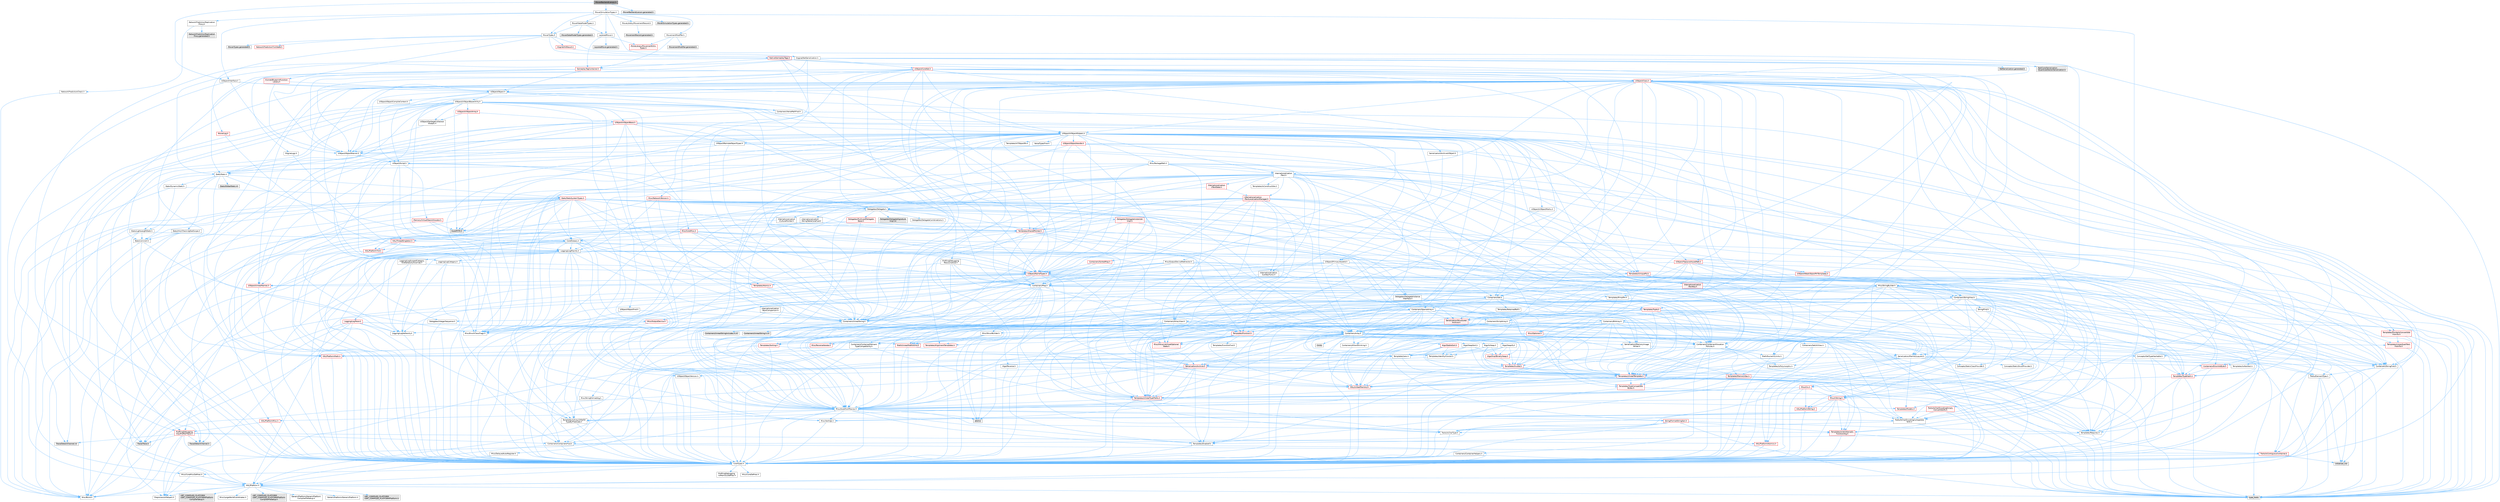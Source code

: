 digraph "MoverBackendLiaison.h"
{
 // INTERACTIVE_SVG=YES
 // LATEX_PDF_SIZE
  bgcolor="transparent";
  edge [fontname=Helvetica,fontsize=10,labelfontname=Helvetica,labelfontsize=10];
  node [fontname=Helvetica,fontsize=10,shape=box,height=0.2,width=0.4];
  Node1 [id="Node000001",label="MoverBackendLiaison.h",height=0.2,width=0.4,color="gray40", fillcolor="grey60", style="filled", fontcolor="black",tooltip=" "];
  Node1 -> Node2 [id="edge1_Node000001_Node000002",color="steelblue1",style="solid",tooltip=" "];
  Node2 [id="Node000002",label="UObject/Interface.h",height=0.2,width=0.4,color="grey40", fillcolor="white", style="filled",URL="$d7/d91/Interface_8h.html",tooltip=" "];
  Node2 -> Node3 [id="edge2_Node000002_Node000003",color="steelblue1",style="solid",tooltip=" "];
  Node3 [id="Node000003",label="HAL/Platform.h",height=0.2,width=0.4,color="grey40", fillcolor="white", style="filled",URL="$d9/dd0/Platform_8h.html",tooltip=" "];
  Node3 -> Node4 [id="edge3_Node000003_Node000004",color="steelblue1",style="solid",tooltip=" "];
  Node4 [id="Node000004",label="Misc/Build.h",height=0.2,width=0.4,color="grey40", fillcolor="white", style="filled",URL="$d3/dbb/Build_8h.html",tooltip=" "];
  Node3 -> Node5 [id="edge4_Node000003_Node000005",color="steelblue1",style="solid",tooltip=" "];
  Node5 [id="Node000005",label="Misc/LargeWorldCoordinates.h",height=0.2,width=0.4,color="grey40", fillcolor="white", style="filled",URL="$d2/dcb/LargeWorldCoordinates_8h.html",tooltip=" "];
  Node3 -> Node6 [id="edge5_Node000003_Node000006",color="steelblue1",style="solid",tooltip=" "];
  Node6 [id="Node000006",label="type_traits",height=0.2,width=0.4,color="grey60", fillcolor="#E0E0E0", style="filled",tooltip=" "];
  Node3 -> Node7 [id="edge6_Node000003_Node000007",color="steelblue1",style="solid",tooltip=" "];
  Node7 [id="Node000007",label="PreprocessorHelpers.h",height=0.2,width=0.4,color="grey40", fillcolor="white", style="filled",URL="$db/ddb/PreprocessorHelpers_8h.html",tooltip=" "];
  Node3 -> Node8 [id="edge7_Node000003_Node000008",color="steelblue1",style="solid",tooltip=" "];
  Node8 [id="Node000008",label="UBT_COMPILED_PLATFORM\l/UBT_COMPILED_PLATFORMPlatform\lCompilerPreSetup.h",height=0.2,width=0.4,color="grey60", fillcolor="#E0E0E0", style="filled",tooltip=" "];
  Node3 -> Node9 [id="edge8_Node000003_Node000009",color="steelblue1",style="solid",tooltip=" "];
  Node9 [id="Node000009",label="GenericPlatform/GenericPlatform\lCompilerPreSetup.h",height=0.2,width=0.4,color="grey40", fillcolor="white", style="filled",URL="$d9/dc8/GenericPlatformCompilerPreSetup_8h.html",tooltip=" "];
  Node3 -> Node10 [id="edge9_Node000003_Node000010",color="steelblue1",style="solid",tooltip=" "];
  Node10 [id="Node000010",label="GenericPlatform/GenericPlatform.h",height=0.2,width=0.4,color="grey40", fillcolor="white", style="filled",URL="$d6/d84/GenericPlatform_8h.html",tooltip=" "];
  Node3 -> Node11 [id="edge10_Node000003_Node000011",color="steelblue1",style="solid",tooltip=" "];
  Node11 [id="Node000011",label="UBT_COMPILED_PLATFORM\l/UBT_COMPILED_PLATFORMPlatform.h",height=0.2,width=0.4,color="grey60", fillcolor="#E0E0E0", style="filled",tooltip=" "];
  Node3 -> Node12 [id="edge11_Node000003_Node000012",color="steelblue1",style="solid",tooltip=" "];
  Node12 [id="Node000012",label="UBT_COMPILED_PLATFORM\l/UBT_COMPILED_PLATFORMPlatform\lCompilerSetup.h",height=0.2,width=0.4,color="grey60", fillcolor="#E0E0E0", style="filled",tooltip=" "];
  Node2 -> Node13 [id="edge12_Node000002_Node000013",color="steelblue1",style="solid",tooltip=" "];
  Node13 [id="Node000013",label="UObject/Object.h",height=0.2,width=0.4,color="grey40", fillcolor="white", style="filled",URL="$db/dbf/Object_8h.html",tooltip=" "];
  Node13 -> Node14 [id="edge13_Node000013_Node000014",color="steelblue1",style="solid",tooltip=" "];
  Node14 [id="Node000014",label="UObject/Script.h",height=0.2,width=0.4,color="grey40", fillcolor="white", style="filled",URL="$de/dc6/Script_8h.html",tooltip=" "];
  Node14 -> Node15 [id="edge14_Node000014_Node000015",color="steelblue1",style="solid",tooltip=" "];
  Node15 [id="Node000015",label="Delegates/Delegate.h",height=0.2,width=0.4,color="grey40", fillcolor="white", style="filled",URL="$d4/d80/Delegate_8h.html",tooltip=" "];
  Node15 -> Node16 [id="edge15_Node000015_Node000016",color="steelblue1",style="solid",tooltip=" "];
  Node16 [id="Node000016",label="CoreTypes.h",height=0.2,width=0.4,color="grey40", fillcolor="white", style="filled",URL="$dc/dec/CoreTypes_8h.html",tooltip=" "];
  Node16 -> Node3 [id="edge16_Node000016_Node000003",color="steelblue1",style="solid",tooltip=" "];
  Node16 -> Node17 [id="edge17_Node000016_Node000017",color="steelblue1",style="solid",tooltip=" "];
  Node17 [id="Node000017",label="ProfilingDebugging\l/UMemoryDefines.h",height=0.2,width=0.4,color="grey40", fillcolor="white", style="filled",URL="$d2/da2/UMemoryDefines_8h.html",tooltip=" "];
  Node16 -> Node18 [id="edge18_Node000016_Node000018",color="steelblue1",style="solid",tooltip=" "];
  Node18 [id="Node000018",label="Misc/CoreMiscDefines.h",height=0.2,width=0.4,color="grey40", fillcolor="white", style="filled",URL="$da/d38/CoreMiscDefines_8h.html",tooltip=" "];
  Node18 -> Node3 [id="edge19_Node000018_Node000003",color="steelblue1",style="solid",tooltip=" "];
  Node18 -> Node7 [id="edge20_Node000018_Node000007",color="steelblue1",style="solid",tooltip=" "];
  Node16 -> Node19 [id="edge21_Node000016_Node000019",color="steelblue1",style="solid",tooltip=" "];
  Node19 [id="Node000019",label="Misc/CoreDefines.h",height=0.2,width=0.4,color="grey40", fillcolor="white", style="filled",URL="$d3/dd2/CoreDefines_8h.html",tooltip=" "];
  Node15 -> Node20 [id="edge22_Node000015_Node000020",color="steelblue1",style="solid",tooltip=" "];
  Node20 [id="Node000020",label="Misc/AssertionMacros.h",height=0.2,width=0.4,color="grey40", fillcolor="white", style="filled",URL="$d0/dfa/AssertionMacros_8h.html",tooltip=" "];
  Node20 -> Node16 [id="edge23_Node000020_Node000016",color="steelblue1",style="solid",tooltip=" "];
  Node20 -> Node3 [id="edge24_Node000020_Node000003",color="steelblue1",style="solid",tooltip=" "];
  Node20 -> Node21 [id="edge25_Node000020_Node000021",color="steelblue1",style="solid",tooltip=" "];
  Node21 [id="Node000021",label="HAL/PlatformMisc.h",height=0.2,width=0.4,color="red", fillcolor="#FFF0F0", style="filled",URL="$d0/df5/PlatformMisc_8h.html",tooltip=" "];
  Node21 -> Node16 [id="edge26_Node000021_Node000016",color="steelblue1",style="solid",tooltip=" "];
  Node21 -> Node49 [id="edge27_Node000021_Node000049",color="steelblue1",style="solid",tooltip=" "];
  Node49 [id="Node000049",label="ProfilingDebugging\l/CpuProfilerTrace.h",height=0.2,width=0.4,color="red", fillcolor="#FFF0F0", style="filled",URL="$da/dcb/CpuProfilerTrace_8h.html",tooltip=" "];
  Node49 -> Node16 [id="edge28_Node000049_Node000016",color="steelblue1",style="solid",tooltip=" "];
  Node49 -> Node29 [id="edge29_Node000049_Node000029",color="steelblue1",style="solid",tooltip=" "];
  Node29 [id="Node000029",label="Containers/ContainersFwd.h",height=0.2,width=0.4,color="grey40", fillcolor="white", style="filled",URL="$d4/d0a/ContainersFwd_8h.html",tooltip=" "];
  Node29 -> Node3 [id="edge30_Node000029_Node000003",color="steelblue1",style="solid",tooltip=" "];
  Node29 -> Node16 [id="edge31_Node000029_Node000016",color="steelblue1",style="solid",tooltip=" "];
  Node29 -> Node26 [id="edge32_Node000029_Node000026",color="steelblue1",style="solid",tooltip=" "];
  Node26 [id="Node000026",label="Traits/IsContiguousContainer.h",height=0.2,width=0.4,color="red", fillcolor="#FFF0F0", style="filled",URL="$d5/d3c/IsContiguousContainer_8h.html",tooltip=" "];
  Node26 -> Node16 [id="edge33_Node000026_Node000016",color="steelblue1",style="solid",tooltip=" "];
  Node26 -> Node25 [id="edge34_Node000026_Node000025",color="steelblue1",style="solid",tooltip=" "];
  Node25 [id="Node000025",label="initializer_list",height=0.2,width=0.4,color="grey60", fillcolor="#E0E0E0", style="filled",tooltip=" "];
  Node49 -> Node50 [id="edge35_Node000049_Node000050",color="steelblue1",style="solid",tooltip=" "];
  Node50 [id="Node000050",label="HAL/PlatformAtomics.h",height=0.2,width=0.4,color="red", fillcolor="#FFF0F0", style="filled",URL="$d3/d36/PlatformAtomics_8h.html",tooltip=" "];
  Node50 -> Node16 [id="edge36_Node000050_Node000016",color="steelblue1",style="solid",tooltip=" "];
  Node49 -> Node7 [id="edge37_Node000049_Node000007",color="steelblue1",style="solid",tooltip=" "];
  Node49 -> Node4 [id="edge38_Node000049_Node000004",color="steelblue1",style="solid",tooltip=" "];
  Node49 -> Node54 [id="edge39_Node000049_Node000054",color="steelblue1",style="solid",tooltip=" "];
  Node54 [id="Node000054",label="Trace/Detail/Channel.h",height=0.2,width=0.4,color="grey60", fillcolor="#E0E0E0", style="filled",tooltip=" "];
  Node49 -> Node55 [id="edge40_Node000049_Node000055",color="steelblue1",style="solid",tooltip=" "];
  Node55 [id="Node000055",label="Trace/Detail/Channel.inl",height=0.2,width=0.4,color="grey60", fillcolor="#E0E0E0", style="filled",tooltip=" "];
  Node49 -> Node56 [id="edge41_Node000049_Node000056",color="steelblue1",style="solid",tooltip=" "];
  Node56 [id="Node000056",label="Trace/Trace.h",height=0.2,width=0.4,color="grey60", fillcolor="#E0E0E0", style="filled",tooltip=" "];
  Node20 -> Node7 [id="edge42_Node000020_Node000007",color="steelblue1",style="solid",tooltip=" "];
  Node20 -> Node57 [id="edge43_Node000020_Node000057",color="steelblue1",style="solid",tooltip=" "];
  Node57 [id="Node000057",label="Templates/EnableIf.h",height=0.2,width=0.4,color="grey40", fillcolor="white", style="filled",URL="$d7/d60/EnableIf_8h.html",tooltip=" "];
  Node57 -> Node16 [id="edge44_Node000057_Node000016",color="steelblue1",style="solid",tooltip=" "];
  Node20 -> Node58 [id="edge45_Node000020_Node000058",color="steelblue1",style="solid",tooltip=" "];
  Node58 [id="Node000058",label="Templates/IsArrayOrRefOf\lTypeByPredicate.h",height=0.2,width=0.4,color="grey40", fillcolor="white", style="filled",URL="$d6/da1/IsArrayOrRefOfTypeByPredicate_8h.html",tooltip=" "];
  Node58 -> Node16 [id="edge46_Node000058_Node000016",color="steelblue1",style="solid",tooltip=" "];
  Node20 -> Node59 [id="edge47_Node000020_Node000059",color="steelblue1",style="solid",tooltip=" "];
  Node59 [id="Node000059",label="Templates/IsValidVariadic\lFunctionArg.h",height=0.2,width=0.4,color="red", fillcolor="#FFF0F0", style="filled",URL="$d0/dc8/IsValidVariadicFunctionArg_8h.html",tooltip=" "];
  Node59 -> Node16 [id="edge48_Node000059_Node000016",color="steelblue1",style="solid",tooltip=" "];
  Node59 -> Node6 [id="edge49_Node000059_Node000006",color="steelblue1",style="solid",tooltip=" "];
  Node20 -> Node61 [id="edge50_Node000020_Node000061",color="steelblue1",style="solid",tooltip=" "];
  Node61 [id="Node000061",label="Traits/IsCharEncodingCompatible\lWith.h",height=0.2,width=0.4,color="grey40", fillcolor="white", style="filled",URL="$df/dd1/IsCharEncodingCompatibleWith_8h.html",tooltip=" "];
  Node61 -> Node6 [id="edge51_Node000061_Node000006",color="steelblue1",style="solid",tooltip=" "];
  Node61 -> Node62 [id="edge52_Node000061_Node000062",color="steelblue1",style="solid",tooltip=" "];
  Node62 [id="Node000062",label="Traits/IsCharType.h",height=0.2,width=0.4,color="grey40", fillcolor="white", style="filled",URL="$db/d51/IsCharType_8h.html",tooltip=" "];
  Node62 -> Node16 [id="edge53_Node000062_Node000016",color="steelblue1",style="solid",tooltip=" "];
  Node20 -> Node63 [id="edge54_Node000020_Node000063",color="steelblue1",style="solid",tooltip=" "];
  Node63 [id="Node000063",label="Misc/VarArgs.h",height=0.2,width=0.4,color="grey40", fillcolor="white", style="filled",URL="$d5/d6f/VarArgs_8h.html",tooltip=" "];
  Node63 -> Node16 [id="edge55_Node000063_Node000016",color="steelblue1",style="solid",tooltip=" "];
  Node20 -> Node64 [id="edge56_Node000020_Node000064",color="steelblue1",style="solid",tooltip=" "];
  Node64 [id="Node000064",label="String/FormatStringSan.h",height=0.2,width=0.4,color="red", fillcolor="#FFF0F0", style="filled",URL="$d3/d8b/FormatStringSan_8h.html",tooltip=" "];
  Node64 -> Node6 [id="edge57_Node000064_Node000006",color="steelblue1",style="solid",tooltip=" "];
  Node64 -> Node16 [id="edge58_Node000064_Node000016",color="steelblue1",style="solid",tooltip=" "];
  Node64 -> Node65 [id="edge59_Node000064_Node000065",color="steelblue1",style="solid",tooltip=" "];
  Node65 [id="Node000065",label="Templates/Requires.h",height=0.2,width=0.4,color="grey40", fillcolor="white", style="filled",URL="$dc/d96/Requires_8h.html",tooltip=" "];
  Node65 -> Node57 [id="edge60_Node000065_Node000057",color="steelblue1",style="solid",tooltip=" "];
  Node65 -> Node6 [id="edge61_Node000065_Node000006",color="steelblue1",style="solid",tooltip=" "];
  Node64 -> Node59 [id="edge62_Node000064_Node000059",color="steelblue1",style="solid",tooltip=" "];
  Node64 -> Node62 [id="edge63_Node000064_Node000062",color="steelblue1",style="solid",tooltip=" "];
  Node64 -> Node29 [id="edge64_Node000064_Node000029",color="steelblue1",style="solid",tooltip=" "];
  Node20 -> Node70 [id="edge65_Node000020_Node000070",color="steelblue1",style="solid",tooltip=" "];
  Node70 [id="Node000070",label="atomic",height=0.2,width=0.4,color="grey60", fillcolor="#E0E0E0", style="filled",tooltip=" "];
  Node15 -> Node71 [id="edge66_Node000015_Node000071",color="steelblue1",style="solid",tooltip=" "];
  Node71 [id="Node000071",label="UObject/NameTypes.h",height=0.2,width=0.4,color="red", fillcolor="#FFF0F0", style="filled",URL="$d6/d35/NameTypes_8h.html",tooltip=" "];
  Node71 -> Node16 [id="edge67_Node000071_Node000016",color="steelblue1",style="solid",tooltip=" "];
  Node71 -> Node20 [id="edge68_Node000071_Node000020",color="steelblue1",style="solid",tooltip=" "];
  Node71 -> Node72 [id="edge69_Node000071_Node000072",color="steelblue1",style="solid",tooltip=" "];
  Node72 [id="Node000072",label="HAL/UnrealMemory.h",height=0.2,width=0.4,color="red", fillcolor="#FFF0F0", style="filled",URL="$d9/d96/UnrealMemory_8h.html",tooltip=" "];
  Node72 -> Node16 [id="edge70_Node000072_Node000016",color="steelblue1",style="solid",tooltip=" "];
  Node71 -> Node93 [id="edge71_Node000071_Node000093",color="steelblue1",style="solid",tooltip=" "];
  Node93 [id="Node000093",label="Templates/UnrealTypeTraits.h",height=0.2,width=0.4,color="red", fillcolor="#FFF0F0", style="filled",URL="$d2/d2d/UnrealTypeTraits_8h.html",tooltip=" "];
  Node93 -> Node16 [id="edge72_Node000093_Node000016",color="steelblue1",style="solid",tooltip=" "];
  Node93 -> Node20 [id="edge73_Node000093_Node000020",color="steelblue1",style="solid",tooltip=" "];
  Node93 -> Node57 [id="edge74_Node000093_Node000057",color="steelblue1",style="solid",tooltip=" "];
  Node93 -> Node95 [id="edge75_Node000093_Node000095",color="steelblue1",style="solid",tooltip=" "];
  Node95 [id="Node000095",label="Templates/Models.h",height=0.2,width=0.4,color="red", fillcolor="#FFF0F0", style="filled",URL="$d3/d0c/Models_8h.html",tooltip=" "];
  Node71 -> Node98 [id="edge76_Node000071_Node000098",color="steelblue1",style="solid",tooltip=" "];
  Node98 [id="Node000098",label="Templates/UnrealTemplate.h",height=0.2,width=0.4,color="red", fillcolor="#FFF0F0", style="filled",URL="$d4/d24/UnrealTemplate_8h.html",tooltip=" "];
  Node98 -> Node16 [id="edge77_Node000098_Node000016",color="steelblue1",style="solid",tooltip=" "];
  Node98 -> Node72 [id="edge78_Node000098_Node000072",color="steelblue1",style="solid",tooltip=" "];
  Node98 -> Node93 [id="edge79_Node000098_Node000093",color="steelblue1",style="solid",tooltip=" "];
  Node98 -> Node65 [id="edge80_Node000098_Node000065",color="steelblue1",style="solid",tooltip=" "];
  Node98 -> Node102 [id="edge81_Node000098_Node000102",color="steelblue1",style="solid",tooltip=" "];
  Node102 [id="Node000102",label="Templates/TypeCompatible\lBytes.h",height=0.2,width=0.4,color="red", fillcolor="#FFF0F0", style="filled",URL="$df/d0a/TypeCompatibleBytes_8h.html",tooltip=" "];
  Node102 -> Node16 [id="edge82_Node000102_Node000016",color="steelblue1",style="solid",tooltip=" "];
  Node102 -> Node6 [id="edge83_Node000102_Node000006",color="steelblue1",style="solid",tooltip=" "];
  Node98 -> Node26 [id="edge84_Node000098_Node000026",color="steelblue1",style="solid",tooltip=" "];
  Node98 -> Node6 [id="edge85_Node000098_Node000006",color="steelblue1",style="solid",tooltip=" "];
  Node71 -> Node104 [id="edge86_Node000071_Node000104",color="steelblue1",style="solid",tooltip=" "];
  Node104 [id="Node000104",label="Containers/UnrealString.h",height=0.2,width=0.4,color="grey40", fillcolor="white", style="filled",URL="$d5/dba/UnrealString_8h.html",tooltip=" "];
  Node104 -> Node105 [id="edge87_Node000104_Node000105",color="steelblue1",style="solid",tooltip=" "];
  Node105 [id="Node000105",label="Containers/UnrealStringIncludes.h.inl",height=0.2,width=0.4,color="grey60", fillcolor="#E0E0E0", style="filled",tooltip=" "];
  Node104 -> Node106 [id="edge88_Node000104_Node000106",color="steelblue1",style="solid",tooltip=" "];
  Node106 [id="Node000106",label="Containers/UnrealString.h.inl",height=0.2,width=0.4,color="grey60", fillcolor="#E0E0E0", style="filled",tooltip=" "];
  Node104 -> Node107 [id="edge89_Node000104_Node000107",color="steelblue1",style="solid",tooltip=" "];
  Node107 [id="Node000107",label="Misc/StringFormatArg.h",height=0.2,width=0.4,color="grey40", fillcolor="white", style="filled",URL="$d2/d16/StringFormatArg_8h.html",tooltip=" "];
  Node107 -> Node29 [id="edge90_Node000107_Node000029",color="steelblue1",style="solid",tooltip=" "];
  Node71 -> Node23 [id="edge91_Node000071_Node000023",color="steelblue1",style="solid",tooltip=" "];
  Node23 [id="Node000023",label="Containers/StringFwd.h",height=0.2,width=0.4,color="grey40", fillcolor="white", style="filled",URL="$df/d37/StringFwd_8h.html",tooltip=" "];
  Node23 -> Node16 [id="edge92_Node000023_Node000016",color="steelblue1",style="solid",tooltip=" "];
  Node23 -> Node24 [id="edge93_Node000023_Node000024",color="steelblue1",style="solid",tooltip=" "];
  Node24 [id="Node000024",label="Traits/ElementType.h",height=0.2,width=0.4,color="grey40", fillcolor="white", style="filled",URL="$d5/d4f/ElementType_8h.html",tooltip=" "];
  Node24 -> Node3 [id="edge94_Node000024_Node000003",color="steelblue1",style="solid",tooltip=" "];
  Node24 -> Node25 [id="edge95_Node000024_Node000025",color="steelblue1",style="solid",tooltip=" "];
  Node24 -> Node6 [id="edge96_Node000024_Node000006",color="steelblue1",style="solid",tooltip=" "];
  Node23 -> Node26 [id="edge97_Node000023_Node000026",color="steelblue1",style="solid",tooltip=" "];
  Node71 -> Node176 [id="edge98_Node000071_Node000176",color="steelblue1",style="solid",tooltip=" "];
  Node176 [id="Node000176",label="UObject/UnrealNames.h",height=0.2,width=0.4,color="red", fillcolor="#FFF0F0", style="filled",URL="$d8/db1/UnrealNames_8h.html",tooltip=" "];
  Node176 -> Node16 [id="edge99_Node000176_Node000016",color="steelblue1",style="solid",tooltip=" "];
  Node71 -> Node80 [id="edge100_Node000071_Node000080",color="steelblue1",style="solid",tooltip=" "];
  Node80 [id="Node000080",label="Templates/Atomic.h",height=0.2,width=0.4,color="red", fillcolor="#FFF0F0", style="filled",URL="$d3/d91/Atomic_8h.html",tooltip=" "];
  Node80 -> Node70 [id="edge101_Node000080_Node000070",color="steelblue1",style="solid",tooltip=" "];
  Node71 -> Node142 [id="edge102_Node000071_Node000142",color="steelblue1",style="solid",tooltip=" "];
  Node142 [id="Node000142",label="Serialization/MemoryLayout.h",height=0.2,width=0.4,color="grey40", fillcolor="white", style="filled",URL="$d7/d66/MemoryLayout_8h.html",tooltip=" "];
  Node142 -> Node143 [id="edge103_Node000142_Node000143",color="steelblue1",style="solid",tooltip=" "];
  Node143 [id="Node000143",label="Concepts/StaticClassProvider.h",height=0.2,width=0.4,color="grey40", fillcolor="white", style="filled",URL="$dd/d83/StaticClassProvider_8h.html",tooltip=" "];
  Node142 -> Node144 [id="edge104_Node000142_Node000144",color="steelblue1",style="solid",tooltip=" "];
  Node144 [id="Node000144",label="Concepts/StaticStructProvider.h",height=0.2,width=0.4,color="grey40", fillcolor="white", style="filled",URL="$d5/d77/StaticStructProvider_8h.html",tooltip=" "];
  Node142 -> Node145 [id="edge105_Node000142_Node000145",color="steelblue1",style="solid",tooltip=" "];
  Node145 [id="Node000145",label="Containers/EnumAsByte.h",height=0.2,width=0.4,color="red", fillcolor="#FFF0F0", style="filled",URL="$d6/d9a/EnumAsByte_8h.html",tooltip=" "];
  Node145 -> Node16 [id="edge106_Node000145_Node000016",color="steelblue1",style="solid",tooltip=" "];
  Node145 -> Node146 [id="edge107_Node000145_Node000146",color="steelblue1",style="solid",tooltip=" "];
  Node146 [id="Node000146",label="Templates/TypeHash.h",height=0.2,width=0.4,color="red", fillcolor="#FFF0F0", style="filled",URL="$d1/d62/TypeHash_8h.html",tooltip=" "];
  Node146 -> Node16 [id="edge108_Node000146_Node000016",color="steelblue1",style="solid",tooltip=" "];
  Node146 -> Node65 [id="edge109_Node000146_Node000065",color="steelblue1",style="solid",tooltip=" "];
  Node146 -> Node147 [id="edge110_Node000146_Node000147",color="steelblue1",style="solid",tooltip=" "];
  Node147 [id="Node000147",label="Misc/Crc.h",height=0.2,width=0.4,color="red", fillcolor="#FFF0F0", style="filled",URL="$d4/dd2/Crc_8h.html",tooltip=" "];
  Node147 -> Node16 [id="edge111_Node000147_Node000016",color="steelblue1",style="solid",tooltip=" "];
  Node147 -> Node74 [id="edge112_Node000147_Node000074",color="steelblue1",style="solid",tooltip=" "];
  Node74 [id="Node000074",label="HAL/PlatformString.h",height=0.2,width=0.4,color="red", fillcolor="#FFF0F0", style="filled",URL="$db/db5/PlatformString_8h.html",tooltip=" "];
  Node74 -> Node16 [id="edge113_Node000074_Node000016",color="steelblue1",style="solid",tooltip=" "];
  Node147 -> Node20 [id="edge114_Node000147_Node000020",color="steelblue1",style="solid",tooltip=" "];
  Node147 -> Node148 [id="edge115_Node000147_Node000148",color="steelblue1",style="solid",tooltip=" "];
  Node148 [id="Node000148",label="Misc/CString.h",height=0.2,width=0.4,color="red", fillcolor="#FFF0F0", style="filled",URL="$d2/d49/CString_8h.html",tooltip=" "];
  Node148 -> Node16 [id="edge116_Node000148_Node000016",color="steelblue1",style="solid",tooltip=" "];
  Node148 -> Node74 [id="edge117_Node000148_Node000074",color="steelblue1",style="solid",tooltip=" "];
  Node148 -> Node20 [id="edge118_Node000148_Node000020",color="steelblue1",style="solid",tooltip=" "];
  Node148 -> Node63 [id="edge119_Node000148_Node000063",color="steelblue1",style="solid",tooltip=" "];
  Node148 -> Node58 [id="edge120_Node000148_Node000058",color="steelblue1",style="solid",tooltip=" "];
  Node148 -> Node59 [id="edge121_Node000148_Node000059",color="steelblue1",style="solid",tooltip=" "];
  Node148 -> Node61 [id="edge122_Node000148_Node000061",color="steelblue1",style="solid",tooltip=" "];
  Node147 -> Node93 [id="edge123_Node000147_Node000093",color="steelblue1",style="solid",tooltip=" "];
  Node147 -> Node62 [id="edge124_Node000147_Node000062",color="steelblue1",style="solid",tooltip=" "];
  Node146 -> Node6 [id="edge125_Node000146_Node000006",color="steelblue1",style="solid",tooltip=" "];
  Node142 -> Node23 [id="edge126_Node000142_Node000023",color="steelblue1",style="solid",tooltip=" "];
  Node142 -> Node72 [id="edge127_Node000142_Node000072",color="steelblue1",style="solid",tooltip=" "];
  Node142 -> Node153 [id="edge128_Node000142_Node000153",color="steelblue1",style="solid",tooltip=" "];
  Node153 [id="Node000153",label="Misc/DelayedAutoRegister.h",height=0.2,width=0.4,color="grey40", fillcolor="white", style="filled",URL="$d1/dda/DelayedAutoRegister_8h.html",tooltip=" "];
  Node153 -> Node3 [id="edge129_Node000153_Node000003",color="steelblue1",style="solid",tooltip=" "];
  Node142 -> Node57 [id="edge130_Node000142_Node000057",color="steelblue1",style="solid",tooltip=" "];
  Node142 -> Node154 [id="edge131_Node000142_Node000154",color="steelblue1",style="solid",tooltip=" "];
  Node154 [id="Node000154",label="Templates/IsAbstract.h",height=0.2,width=0.4,color="grey40", fillcolor="white", style="filled",URL="$d8/db7/IsAbstract_8h.html",tooltip=" "];
  Node142 -> Node122 [id="edge132_Node000142_Node000122",color="steelblue1",style="solid",tooltip=" "];
  Node122 [id="Node000122",label="Templates/IsPolymorphic.h",height=0.2,width=0.4,color="grey40", fillcolor="white", style="filled",URL="$dc/d20/IsPolymorphic_8h.html",tooltip=" "];
  Node142 -> Node95 [id="edge133_Node000142_Node000095",color="steelblue1",style="solid",tooltip=" "];
  Node142 -> Node98 [id="edge134_Node000142_Node000098",color="steelblue1",style="solid",tooltip=" "];
  Node71 -> Node125 [id="edge135_Node000071_Node000125",color="steelblue1",style="solid",tooltip=" "];
  Node125 [id="Node000125",label="Misc/IntrusiveUnsetOptional\lState.h",height=0.2,width=0.4,color="red", fillcolor="#FFF0F0", style="filled",URL="$d2/d0a/IntrusiveUnsetOptionalState_8h.html",tooltip=" "];
  Node71 -> Node178 [id="edge136_Node000071_Node000178",color="steelblue1",style="solid",tooltip=" "];
  Node178 [id="Node000178",label="Misc/StringBuilder.h",height=0.2,width=0.4,color="grey40", fillcolor="white", style="filled",URL="$d4/d52/StringBuilder_8h.html",tooltip=" "];
  Node178 -> Node23 [id="edge137_Node000178_Node000023",color="steelblue1",style="solid",tooltip=" "];
  Node178 -> Node179 [id="edge138_Node000178_Node000179",color="steelblue1",style="solid",tooltip=" "];
  Node179 [id="Node000179",label="Containers/StringView.h",height=0.2,width=0.4,color="grey40", fillcolor="white", style="filled",URL="$dd/dea/StringView_8h.html",tooltip=" "];
  Node179 -> Node16 [id="edge139_Node000179_Node000016",color="steelblue1",style="solid",tooltip=" "];
  Node179 -> Node23 [id="edge140_Node000179_Node000023",color="steelblue1",style="solid",tooltip=" "];
  Node179 -> Node72 [id="edge141_Node000179_Node000072",color="steelblue1",style="solid",tooltip=" "];
  Node179 -> Node43 [id="edge142_Node000179_Node000043",color="steelblue1",style="solid",tooltip=" "];
  Node43 [id="Node000043",label="Math/NumericLimits.h",height=0.2,width=0.4,color="grey40", fillcolor="white", style="filled",URL="$df/d1b/NumericLimits_8h.html",tooltip=" "];
  Node43 -> Node16 [id="edge143_Node000043_Node000016",color="steelblue1",style="solid",tooltip=" "];
  Node179 -> Node173 [id="edge144_Node000179_Node000173",color="steelblue1",style="solid",tooltip=" "];
  Node173 [id="Node000173",label="Math/UnrealMathUtility.h",height=0.2,width=0.4,color="red", fillcolor="#FFF0F0", style="filled",URL="$db/db8/UnrealMathUtility_8h.html",tooltip=" "];
  Node173 -> Node16 [id="edge145_Node000173_Node000016",color="steelblue1",style="solid",tooltip=" "];
  Node173 -> Node20 [id="edge146_Node000173_Node000020",color="steelblue1",style="solid",tooltip=" "];
  Node173 -> Node114 [id="edge147_Node000173_Node000114",color="steelblue1",style="solid",tooltip=" "];
  Node114 [id="Node000114",label="HAL/PlatformMath.h",height=0.2,width=0.4,color="red", fillcolor="#FFF0F0", style="filled",URL="$dc/d53/PlatformMath_8h.html",tooltip=" "];
  Node114 -> Node16 [id="edge148_Node000114_Node000016",color="steelblue1",style="solid",tooltip=" "];
  Node173 -> Node65 [id="edge149_Node000173_Node000065",color="steelblue1",style="solid",tooltip=" "];
  Node179 -> Node147 [id="edge150_Node000179_Node000147",color="steelblue1",style="solid",tooltip=" "];
  Node179 -> Node148 [id="edge151_Node000179_Node000148",color="steelblue1",style="solid",tooltip=" "];
  Node179 -> Node127 [id="edge152_Node000179_Node000127",color="steelblue1",style="solid",tooltip=" "];
  Node127 [id="Node000127",label="Misc/ReverseIterate.h",height=0.2,width=0.4,color="red", fillcolor="#FFF0F0", style="filled",URL="$db/de3/ReverseIterate_8h.html",tooltip=" "];
  Node127 -> Node3 [id="edge153_Node000127_Node000003",color="steelblue1",style="solid",tooltip=" "];
  Node179 -> Node180 [id="edge154_Node000179_Node000180",color="steelblue1",style="solid",tooltip=" "];
  Node180 [id="Node000180",label="String/Find.h",height=0.2,width=0.4,color="grey40", fillcolor="white", style="filled",URL="$d7/dda/String_2Find_8h.html",tooltip=" "];
  Node180 -> Node181 [id="edge155_Node000180_Node000181",color="steelblue1",style="solid",tooltip=" "];
  Node181 [id="Node000181",label="Containers/ArrayView.h",height=0.2,width=0.4,color="grey40", fillcolor="white", style="filled",URL="$d7/df4/ArrayView_8h.html",tooltip=" "];
  Node181 -> Node16 [id="edge156_Node000181_Node000016",color="steelblue1",style="solid",tooltip=" "];
  Node181 -> Node29 [id="edge157_Node000181_Node000029",color="steelblue1",style="solid",tooltip=" "];
  Node181 -> Node20 [id="edge158_Node000181_Node000020",color="steelblue1",style="solid",tooltip=" "];
  Node181 -> Node127 [id="edge159_Node000181_Node000127",color="steelblue1",style="solid",tooltip=" "];
  Node181 -> Node125 [id="edge160_Node000181_Node000125",color="steelblue1",style="solid",tooltip=" "];
  Node181 -> Node157 [id="edge161_Node000181_Node000157",color="steelblue1",style="solid",tooltip=" "];
  Node157 [id="Node000157",label="Templates/Invoke.h",height=0.2,width=0.4,color="red", fillcolor="#FFF0F0", style="filled",URL="$d7/deb/Invoke_8h.html",tooltip=" "];
  Node157 -> Node16 [id="edge162_Node000157_Node000016",color="steelblue1",style="solid",tooltip=" "];
  Node157 -> Node98 [id="edge163_Node000157_Node000098",color="steelblue1",style="solid",tooltip=" "];
  Node157 -> Node6 [id="edge164_Node000157_Node000006",color="steelblue1",style="solid",tooltip=" "];
  Node181 -> Node93 [id="edge165_Node000181_Node000093",color="steelblue1",style="solid",tooltip=" "];
  Node181 -> Node24 [id="edge166_Node000181_Node000024",color="steelblue1",style="solid",tooltip=" "];
  Node181 -> Node124 [id="edge167_Node000181_Node000124",color="steelblue1",style="solid",tooltip=" "];
  Node124 [id="Node000124",label="Containers/Array.h",height=0.2,width=0.4,color="grey40", fillcolor="white", style="filled",URL="$df/dd0/Array_8h.html",tooltip=" "];
  Node124 -> Node16 [id="edge168_Node000124_Node000016",color="steelblue1",style="solid",tooltip=" "];
  Node124 -> Node20 [id="edge169_Node000124_Node000020",color="steelblue1",style="solid",tooltip=" "];
  Node124 -> Node125 [id="edge170_Node000124_Node000125",color="steelblue1",style="solid",tooltip=" "];
  Node124 -> Node127 [id="edge171_Node000124_Node000127",color="steelblue1",style="solid",tooltip=" "];
  Node124 -> Node72 [id="edge172_Node000124_Node000072",color="steelblue1",style="solid",tooltip=" "];
  Node124 -> Node93 [id="edge173_Node000124_Node000093",color="steelblue1",style="solid",tooltip=" "];
  Node124 -> Node98 [id="edge174_Node000124_Node000098",color="steelblue1",style="solid",tooltip=" "];
  Node124 -> Node129 [id="edge175_Node000124_Node000129",color="steelblue1",style="solid",tooltip=" "];
  Node129 [id="Node000129",label="Containers/AllowShrinking.h",height=0.2,width=0.4,color="grey40", fillcolor="white", style="filled",URL="$d7/d1a/AllowShrinking_8h.html",tooltip=" "];
  Node129 -> Node16 [id="edge176_Node000129_Node000016",color="steelblue1",style="solid",tooltip=" "];
  Node124 -> Node112 [id="edge177_Node000124_Node000112",color="steelblue1",style="solid",tooltip=" "];
  Node112 [id="Node000112",label="Containers/ContainerAllocation\lPolicies.h",height=0.2,width=0.4,color="grey40", fillcolor="white", style="filled",URL="$d7/dff/ContainerAllocationPolicies_8h.html",tooltip=" "];
  Node112 -> Node16 [id="edge178_Node000112_Node000016",color="steelblue1",style="solid",tooltip=" "];
  Node112 -> Node113 [id="edge179_Node000112_Node000113",color="steelblue1",style="solid",tooltip=" "];
  Node113 [id="Node000113",label="Containers/ContainerHelpers.h",height=0.2,width=0.4,color="grey40", fillcolor="white", style="filled",URL="$d7/d33/ContainerHelpers_8h.html",tooltip=" "];
  Node113 -> Node16 [id="edge180_Node000113_Node000016",color="steelblue1",style="solid",tooltip=" "];
  Node112 -> Node112 [id="edge181_Node000112_Node000112",color="steelblue1",style="solid",tooltip=" "];
  Node112 -> Node114 [id="edge182_Node000112_Node000114",color="steelblue1",style="solid",tooltip=" "];
  Node112 -> Node72 [id="edge183_Node000112_Node000072",color="steelblue1",style="solid",tooltip=" "];
  Node112 -> Node43 [id="edge184_Node000112_Node000043",color="steelblue1",style="solid",tooltip=" "];
  Node112 -> Node20 [id="edge185_Node000112_Node000020",color="steelblue1",style="solid",tooltip=" "];
  Node112 -> Node122 [id="edge186_Node000112_Node000122",color="steelblue1",style="solid",tooltip=" "];
  Node112 -> Node123 [id="edge187_Node000112_Node000123",color="steelblue1",style="solid",tooltip=" "];
  Node123 [id="Node000123",label="Templates/MemoryOps.h",height=0.2,width=0.4,color="red", fillcolor="#FFF0F0", style="filled",URL="$db/dea/MemoryOps_8h.html",tooltip=" "];
  Node123 -> Node16 [id="edge188_Node000123_Node000016",color="steelblue1",style="solid",tooltip=" "];
  Node123 -> Node72 [id="edge189_Node000123_Node000072",color="steelblue1",style="solid",tooltip=" "];
  Node123 -> Node65 [id="edge190_Node000123_Node000065",color="steelblue1",style="solid",tooltip=" "];
  Node123 -> Node93 [id="edge191_Node000123_Node000093",color="steelblue1",style="solid",tooltip=" "];
  Node123 -> Node6 [id="edge192_Node000123_Node000006",color="steelblue1",style="solid",tooltip=" "];
  Node112 -> Node102 [id="edge193_Node000112_Node000102",color="steelblue1",style="solid",tooltip=" "];
  Node112 -> Node6 [id="edge194_Node000112_Node000006",color="steelblue1",style="solid",tooltip=" "];
  Node124 -> Node130 [id="edge195_Node000124_Node000130",color="steelblue1",style="solid",tooltip=" "];
  Node130 [id="Node000130",label="Containers/ContainerElement\lTypeCompatibility.h",height=0.2,width=0.4,color="grey40", fillcolor="white", style="filled",URL="$df/ddf/ContainerElementTypeCompatibility_8h.html",tooltip=" "];
  Node130 -> Node16 [id="edge196_Node000130_Node000016",color="steelblue1",style="solid",tooltip=" "];
  Node130 -> Node93 [id="edge197_Node000130_Node000093",color="steelblue1",style="solid",tooltip=" "];
  Node124 -> Node131 [id="edge198_Node000124_Node000131",color="steelblue1",style="solid",tooltip=" "];
  Node131 [id="Node000131",label="Serialization/Archive.h",height=0.2,width=0.4,color="red", fillcolor="#FFF0F0", style="filled",URL="$d7/d3b/Archive_8h.html",tooltip=" "];
  Node131 -> Node16 [id="edge199_Node000131_Node000016",color="steelblue1",style="solid",tooltip=" "];
  Node131 -> Node20 [id="edge200_Node000131_Node000020",color="steelblue1",style="solid",tooltip=" "];
  Node131 -> Node4 [id="edge201_Node000131_Node000004",color="steelblue1",style="solid",tooltip=" "];
  Node131 -> Node63 [id="edge202_Node000131_Node000063",color="steelblue1",style="solid",tooltip=" "];
  Node131 -> Node57 [id="edge203_Node000131_Node000057",color="steelblue1",style="solid",tooltip=" "];
  Node131 -> Node58 [id="edge204_Node000131_Node000058",color="steelblue1",style="solid",tooltip=" "];
  Node131 -> Node59 [id="edge205_Node000131_Node000059",color="steelblue1",style="solid",tooltip=" "];
  Node131 -> Node98 [id="edge206_Node000131_Node000098",color="steelblue1",style="solid",tooltip=" "];
  Node131 -> Node61 [id="edge207_Node000131_Node000061",color="steelblue1",style="solid",tooltip=" "];
  Node131 -> Node140 [id="edge208_Node000131_Node000140",color="steelblue1",style="solid",tooltip=" "];
  Node140 [id="Node000140",label="UObject/ObjectVersion.h",height=0.2,width=0.4,color="grey40", fillcolor="white", style="filled",URL="$da/d63/ObjectVersion_8h.html",tooltip=" "];
  Node140 -> Node16 [id="edge209_Node000140_Node000016",color="steelblue1",style="solid",tooltip=" "];
  Node124 -> Node141 [id="edge210_Node000124_Node000141",color="steelblue1",style="solid",tooltip=" "];
  Node141 [id="Node000141",label="Serialization/MemoryImage\lWriter.h",height=0.2,width=0.4,color="grey40", fillcolor="white", style="filled",URL="$d0/d08/MemoryImageWriter_8h.html",tooltip=" "];
  Node141 -> Node16 [id="edge211_Node000141_Node000016",color="steelblue1",style="solid",tooltip=" "];
  Node141 -> Node142 [id="edge212_Node000141_Node000142",color="steelblue1",style="solid",tooltip=" "];
  Node124 -> Node155 [id="edge213_Node000124_Node000155",color="steelblue1",style="solid",tooltip=" "];
  Node155 [id="Node000155",label="Algo/Heapify.h",height=0.2,width=0.4,color="grey40", fillcolor="white", style="filled",URL="$d0/d2a/Heapify_8h.html",tooltip=" "];
  Node155 -> Node156 [id="edge214_Node000155_Node000156",color="steelblue1",style="solid",tooltip=" "];
  Node156 [id="Node000156",label="Algo/Impl/BinaryHeap.h",height=0.2,width=0.4,color="red", fillcolor="#FFF0F0", style="filled",URL="$d7/da3/Algo_2Impl_2BinaryHeap_8h.html",tooltip=" "];
  Node156 -> Node157 [id="edge215_Node000156_Node000157",color="steelblue1",style="solid",tooltip=" "];
  Node156 -> Node6 [id="edge216_Node000156_Node000006",color="steelblue1",style="solid",tooltip=" "];
  Node155 -> Node161 [id="edge217_Node000155_Node000161",color="steelblue1",style="solid",tooltip=" "];
  Node161 [id="Node000161",label="Templates/IdentityFunctor.h",height=0.2,width=0.4,color="grey40", fillcolor="white", style="filled",URL="$d7/d2e/IdentityFunctor_8h.html",tooltip=" "];
  Node161 -> Node3 [id="edge218_Node000161_Node000003",color="steelblue1",style="solid",tooltip=" "];
  Node155 -> Node157 [id="edge219_Node000155_Node000157",color="steelblue1",style="solid",tooltip=" "];
  Node155 -> Node162 [id="edge220_Node000155_Node000162",color="steelblue1",style="solid",tooltip=" "];
  Node162 [id="Node000162",label="Templates/Less.h",height=0.2,width=0.4,color="grey40", fillcolor="white", style="filled",URL="$de/dc8/Less_8h.html",tooltip=" "];
  Node162 -> Node16 [id="edge221_Node000162_Node000016",color="steelblue1",style="solid",tooltip=" "];
  Node162 -> Node98 [id="edge222_Node000162_Node000098",color="steelblue1",style="solid",tooltip=" "];
  Node155 -> Node98 [id="edge223_Node000155_Node000098",color="steelblue1",style="solid",tooltip=" "];
  Node124 -> Node163 [id="edge224_Node000124_Node000163",color="steelblue1",style="solid",tooltip=" "];
  Node163 [id="Node000163",label="Algo/HeapSort.h",height=0.2,width=0.4,color="grey40", fillcolor="white", style="filled",URL="$d3/d92/HeapSort_8h.html",tooltip=" "];
  Node163 -> Node156 [id="edge225_Node000163_Node000156",color="steelblue1",style="solid",tooltip=" "];
  Node163 -> Node161 [id="edge226_Node000163_Node000161",color="steelblue1",style="solid",tooltip=" "];
  Node163 -> Node162 [id="edge227_Node000163_Node000162",color="steelblue1",style="solid",tooltip=" "];
  Node163 -> Node98 [id="edge228_Node000163_Node000098",color="steelblue1",style="solid",tooltip=" "];
  Node124 -> Node164 [id="edge229_Node000124_Node000164",color="steelblue1",style="solid",tooltip=" "];
  Node164 [id="Node000164",label="Algo/IsHeap.h",height=0.2,width=0.4,color="grey40", fillcolor="white", style="filled",URL="$de/d32/IsHeap_8h.html",tooltip=" "];
  Node164 -> Node156 [id="edge230_Node000164_Node000156",color="steelblue1",style="solid",tooltip=" "];
  Node164 -> Node161 [id="edge231_Node000164_Node000161",color="steelblue1",style="solid",tooltip=" "];
  Node164 -> Node157 [id="edge232_Node000164_Node000157",color="steelblue1",style="solid",tooltip=" "];
  Node164 -> Node162 [id="edge233_Node000164_Node000162",color="steelblue1",style="solid",tooltip=" "];
  Node164 -> Node98 [id="edge234_Node000164_Node000098",color="steelblue1",style="solid",tooltip=" "];
  Node124 -> Node156 [id="edge235_Node000124_Node000156",color="steelblue1",style="solid",tooltip=" "];
  Node124 -> Node165 [id="edge236_Node000124_Node000165",color="steelblue1",style="solid",tooltip=" "];
  Node165 [id="Node000165",label="Algo/StableSort.h",height=0.2,width=0.4,color="red", fillcolor="#FFF0F0", style="filled",URL="$d7/d3c/StableSort_8h.html",tooltip=" "];
  Node165 -> Node161 [id="edge237_Node000165_Node000161",color="steelblue1",style="solid",tooltip=" "];
  Node165 -> Node157 [id="edge238_Node000165_Node000157",color="steelblue1",style="solid",tooltip=" "];
  Node165 -> Node162 [id="edge239_Node000165_Node000162",color="steelblue1",style="solid",tooltip=" "];
  Node165 -> Node98 [id="edge240_Node000165_Node000098",color="steelblue1",style="solid",tooltip=" "];
  Node124 -> Node168 [id="edge241_Node000124_Node000168",color="steelblue1",style="solid",tooltip=" "];
  Node168 [id="Node000168",label="Concepts/GetTypeHashable.h",height=0.2,width=0.4,color="grey40", fillcolor="white", style="filled",URL="$d3/da2/GetTypeHashable_8h.html",tooltip=" "];
  Node168 -> Node16 [id="edge242_Node000168_Node000016",color="steelblue1",style="solid",tooltip=" "];
  Node168 -> Node146 [id="edge243_Node000168_Node000146",color="steelblue1",style="solid",tooltip=" "];
  Node124 -> Node161 [id="edge244_Node000124_Node000161",color="steelblue1",style="solid",tooltip=" "];
  Node124 -> Node157 [id="edge245_Node000124_Node000157",color="steelblue1",style="solid",tooltip=" "];
  Node124 -> Node162 [id="edge246_Node000124_Node000162",color="steelblue1",style="solid",tooltip=" "];
  Node124 -> Node169 [id="edge247_Node000124_Node000169",color="steelblue1",style="solid",tooltip=" "];
  Node169 [id="Node000169",label="Templates/LosesQualifiers\lFromTo.h",height=0.2,width=0.4,color="red", fillcolor="#FFF0F0", style="filled",URL="$d2/db3/LosesQualifiersFromTo_8h.html",tooltip=" "];
  Node169 -> Node6 [id="edge248_Node000169_Node000006",color="steelblue1",style="solid",tooltip=" "];
  Node124 -> Node65 [id="edge249_Node000124_Node000065",color="steelblue1",style="solid",tooltip=" "];
  Node124 -> Node170 [id="edge250_Node000124_Node000170",color="steelblue1",style="solid",tooltip=" "];
  Node170 [id="Node000170",label="Templates/Sorting.h",height=0.2,width=0.4,color="red", fillcolor="#FFF0F0", style="filled",URL="$d3/d9e/Sorting_8h.html",tooltip=" "];
  Node170 -> Node16 [id="edge251_Node000170_Node000016",color="steelblue1",style="solid",tooltip=" "];
  Node170 -> Node114 [id="edge252_Node000170_Node000114",color="steelblue1",style="solid",tooltip=" "];
  Node170 -> Node162 [id="edge253_Node000170_Node000162",color="steelblue1",style="solid",tooltip=" "];
  Node124 -> Node174 [id="edge254_Node000124_Node000174",color="steelblue1",style="solid",tooltip=" "];
  Node174 [id="Node000174",label="Templates/AlignmentTemplates.h",height=0.2,width=0.4,color="red", fillcolor="#FFF0F0", style="filled",URL="$dd/d32/AlignmentTemplates_8h.html",tooltip=" "];
  Node174 -> Node16 [id="edge255_Node000174_Node000016",color="steelblue1",style="solid",tooltip=" "];
  Node124 -> Node24 [id="edge256_Node000124_Node000024",color="steelblue1",style="solid",tooltip=" "];
  Node124 -> Node120 [id="edge257_Node000124_Node000120",color="steelblue1",style="solid",tooltip=" "];
  Node120 [id="Node000120",label="limits",height=0.2,width=0.4,color="grey60", fillcolor="#E0E0E0", style="filled",tooltip=" "];
  Node124 -> Node6 [id="edge258_Node000124_Node000006",color="steelblue1",style="solid",tooltip=" "];
  Node181 -> Node173 [id="edge259_Node000181_Node000173",color="steelblue1",style="solid",tooltip=" "];
  Node181 -> Node6 [id="edge260_Node000181_Node000006",color="steelblue1",style="solid",tooltip=" "];
  Node180 -> Node29 [id="edge261_Node000180_Node000029",color="steelblue1",style="solid",tooltip=" "];
  Node180 -> Node23 [id="edge262_Node000180_Node000023",color="steelblue1",style="solid",tooltip=" "];
  Node180 -> Node16 [id="edge263_Node000180_Node000016",color="steelblue1",style="solid",tooltip=" "];
  Node180 -> Node148 [id="edge264_Node000180_Node000148",color="steelblue1",style="solid",tooltip=" "];
  Node179 -> Node65 [id="edge265_Node000179_Node000065",color="steelblue1",style="solid",tooltip=" "];
  Node179 -> Node98 [id="edge266_Node000179_Node000098",color="steelblue1",style="solid",tooltip=" "];
  Node179 -> Node24 [id="edge267_Node000179_Node000024",color="steelblue1",style="solid",tooltip=" "];
  Node179 -> Node61 [id="edge268_Node000179_Node000061",color="steelblue1",style="solid",tooltip=" "];
  Node179 -> Node62 [id="edge269_Node000179_Node000062",color="steelblue1",style="solid",tooltip=" "];
  Node179 -> Node26 [id="edge270_Node000179_Node000026",color="steelblue1",style="solid",tooltip=" "];
  Node179 -> Node6 [id="edge271_Node000179_Node000006",color="steelblue1",style="solid",tooltip=" "];
  Node178 -> Node16 [id="edge272_Node000178_Node000016",color="steelblue1",style="solid",tooltip=" "];
  Node178 -> Node74 [id="edge273_Node000178_Node000074",color="steelblue1",style="solid",tooltip=" "];
  Node178 -> Node72 [id="edge274_Node000178_Node000072",color="steelblue1",style="solid",tooltip=" "];
  Node178 -> Node20 [id="edge275_Node000178_Node000020",color="steelblue1",style="solid",tooltip=" "];
  Node178 -> Node148 [id="edge276_Node000178_Node000148",color="steelblue1",style="solid",tooltip=" "];
  Node178 -> Node57 [id="edge277_Node000178_Node000057",color="steelblue1",style="solid",tooltip=" "];
  Node178 -> Node58 [id="edge278_Node000178_Node000058",color="steelblue1",style="solid",tooltip=" "];
  Node178 -> Node59 [id="edge279_Node000178_Node000059",color="steelblue1",style="solid",tooltip=" "];
  Node178 -> Node65 [id="edge280_Node000178_Node000065",color="steelblue1",style="solid",tooltip=" "];
  Node178 -> Node98 [id="edge281_Node000178_Node000098",color="steelblue1",style="solid",tooltip=" "];
  Node178 -> Node93 [id="edge282_Node000178_Node000093",color="steelblue1",style="solid",tooltip=" "];
  Node178 -> Node61 [id="edge283_Node000178_Node000061",color="steelblue1",style="solid",tooltip=" "];
  Node178 -> Node182 [id="edge284_Node000178_Node000182",color="steelblue1",style="solid",tooltip=" "];
  Node182 [id="Node000182",label="Traits/IsCharEncodingSimply\lConvertibleTo.h",height=0.2,width=0.4,color="red", fillcolor="#FFF0F0", style="filled",URL="$d4/dee/IsCharEncodingSimplyConvertibleTo_8h.html",tooltip=" "];
  Node182 -> Node6 [id="edge285_Node000182_Node000006",color="steelblue1",style="solid",tooltip=" "];
  Node182 -> Node61 [id="edge286_Node000182_Node000061",color="steelblue1",style="solid",tooltip=" "];
  Node182 -> Node62 [id="edge287_Node000182_Node000062",color="steelblue1",style="solid",tooltip=" "];
  Node178 -> Node62 [id="edge288_Node000178_Node000062",color="steelblue1",style="solid",tooltip=" "];
  Node178 -> Node26 [id="edge289_Node000178_Node000026",color="steelblue1",style="solid",tooltip=" "];
  Node178 -> Node6 [id="edge290_Node000178_Node000006",color="steelblue1",style="solid",tooltip=" "];
  Node71 -> Node56 [id="edge291_Node000071_Node000056",color="steelblue1",style="solid",tooltip=" "];
  Node15 -> Node184 [id="edge292_Node000015_Node000184",color="steelblue1",style="solid",tooltip=" "];
  Node184 [id="Node000184",label="Templates/SharedPointer.h",height=0.2,width=0.4,color="red", fillcolor="#FFF0F0", style="filled",URL="$d2/d17/SharedPointer_8h.html",tooltip=" "];
  Node184 -> Node16 [id="edge293_Node000184_Node000016",color="steelblue1",style="solid",tooltip=" "];
  Node184 -> Node125 [id="edge294_Node000184_Node000125",color="steelblue1",style="solid",tooltip=" "];
  Node184 -> Node185 [id="edge295_Node000184_Node000185",color="steelblue1",style="solid",tooltip=" "];
  Node185 [id="Node000185",label="Templates/PointerIsConvertible\lFromTo.h",height=0.2,width=0.4,color="red", fillcolor="#FFF0F0", style="filled",URL="$d6/d65/PointerIsConvertibleFromTo_8h.html",tooltip=" "];
  Node185 -> Node16 [id="edge296_Node000185_Node000016",color="steelblue1",style="solid",tooltip=" "];
  Node185 -> Node169 [id="edge297_Node000185_Node000169",color="steelblue1",style="solid",tooltip=" "];
  Node185 -> Node6 [id="edge298_Node000185_Node000006",color="steelblue1",style="solid",tooltip=" "];
  Node184 -> Node20 [id="edge299_Node000184_Node000020",color="steelblue1",style="solid",tooltip=" "];
  Node184 -> Node72 [id="edge300_Node000184_Node000072",color="steelblue1",style="solid",tooltip=" "];
  Node184 -> Node124 [id="edge301_Node000184_Node000124",color="steelblue1",style="solid",tooltip=" "];
  Node184 -> Node186 [id="edge302_Node000184_Node000186",color="steelblue1",style="solid",tooltip=" "];
  Node186 [id="Node000186",label="Containers/Map.h",height=0.2,width=0.4,color="grey40", fillcolor="white", style="filled",URL="$df/d79/Map_8h.html",tooltip=" "];
  Node186 -> Node16 [id="edge303_Node000186_Node000016",color="steelblue1",style="solid",tooltip=" "];
  Node186 -> Node187 [id="edge304_Node000186_Node000187",color="steelblue1",style="solid",tooltip=" "];
  Node187 [id="Node000187",label="Algo/Reverse.h",height=0.2,width=0.4,color="grey40", fillcolor="white", style="filled",URL="$d5/d93/Reverse_8h.html",tooltip=" "];
  Node187 -> Node16 [id="edge305_Node000187_Node000016",color="steelblue1",style="solid",tooltip=" "];
  Node187 -> Node98 [id="edge306_Node000187_Node000098",color="steelblue1",style="solid",tooltip=" "];
  Node186 -> Node130 [id="edge307_Node000186_Node000130",color="steelblue1",style="solid",tooltip=" "];
  Node186 -> Node188 [id="edge308_Node000186_Node000188",color="steelblue1",style="solid",tooltip=" "];
  Node188 [id="Node000188",label="Containers/Set.h",height=0.2,width=0.4,color="grey40", fillcolor="white", style="filled",URL="$d4/d45/Set_8h.html",tooltip=" "];
  Node188 -> Node112 [id="edge309_Node000188_Node000112",color="steelblue1",style="solid",tooltip=" "];
  Node188 -> Node130 [id="edge310_Node000188_Node000130",color="steelblue1",style="solid",tooltip=" "];
  Node188 -> Node189 [id="edge311_Node000188_Node000189",color="steelblue1",style="solid",tooltip=" "];
  Node189 [id="Node000189",label="Containers/SetUtilities.h",height=0.2,width=0.4,color="grey40", fillcolor="white", style="filled",URL="$dc/de5/SetUtilities_8h.html",tooltip=" "];
  Node189 -> Node16 [id="edge312_Node000189_Node000016",color="steelblue1",style="solid",tooltip=" "];
  Node189 -> Node142 [id="edge313_Node000189_Node000142",color="steelblue1",style="solid",tooltip=" "];
  Node189 -> Node123 [id="edge314_Node000189_Node000123",color="steelblue1",style="solid",tooltip=" "];
  Node189 -> Node93 [id="edge315_Node000189_Node000093",color="steelblue1",style="solid",tooltip=" "];
  Node188 -> Node190 [id="edge316_Node000188_Node000190",color="steelblue1",style="solid",tooltip=" "];
  Node190 [id="Node000190",label="Containers/SparseArray.h",height=0.2,width=0.4,color="grey40", fillcolor="white", style="filled",URL="$d5/dbf/SparseArray_8h.html",tooltip=" "];
  Node190 -> Node16 [id="edge317_Node000190_Node000016",color="steelblue1",style="solid",tooltip=" "];
  Node190 -> Node20 [id="edge318_Node000190_Node000020",color="steelblue1",style="solid",tooltip=" "];
  Node190 -> Node72 [id="edge319_Node000190_Node000072",color="steelblue1",style="solid",tooltip=" "];
  Node190 -> Node93 [id="edge320_Node000190_Node000093",color="steelblue1",style="solid",tooltip=" "];
  Node190 -> Node98 [id="edge321_Node000190_Node000098",color="steelblue1",style="solid",tooltip=" "];
  Node190 -> Node112 [id="edge322_Node000190_Node000112",color="steelblue1",style="solid",tooltip=" "];
  Node190 -> Node162 [id="edge323_Node000190_Node000162",color="steelblue1",style="solid",tooltip=" "];
  Node190 -> Node124 [id="edge324_Node000190_Node000124",color="steelblue1",style="solid",tooltip=" "];
  Node190 -> Node173 [id="edge325_Node000190_Node000173",color="steelblue1",style="solid",tooltip=" "];
  Node190 -> Node191 [id="edge326_Node000190_Node000191",color="steelblue1",style="solid",tooltip=" "];
  Node191 [id="Node000191",label="Containers/ScriptArray.h",height=0.2,width=0.4,color="grey40", fillcolor="white", style="filled",URL="$dc/daf/ScriptArray_8h.html",tooltip=" "];
  Node191 -> Node16 [id="edge327_Node000191_Node000016",color="steelblue1",style="solid",tooltip=" "];
  Node191 -> Node20 [id="edge328_Node000191_Node000020",color="steelblue1",style="solid",tooltip=" "];
  Node191 -> Node72 [id="edge329_Node000191_Node000072",color="steelblue1",style="solid",tooltip=" "];
  Node191 -> Node129 [id="edge330_Node000191_Node000129",color="steelblue1",style="solid",tooltip=" "];
  Node191 -> Node112 [id="edge331_Node000191_Node000112",color="steelblue1",style="solid",tooltip=" "];
  Node191 -> Node124 [id="edge332_Node000191_Node000124",color="steelblue1",style="solid",tooltip=" "];
  Node191 -> Node25 [id="edge333_Node000191_Node000025",color="steelblue1",style="solid",tooltip=" "];
  Node190 -> Node192 [id="edge334_Node000190_Node000192",color="steelblue1",style="solid",tooltip=" "];
  Node192 [id="Node000192",label="Containers/BitArray.h",height=0.2,width=0.4,color="grey40", fillcolor="white", style="filled",URL="$d1/de4/BitArray_8h.html",tooltip=" "];
  Node192 -> Node112 [id="edge335_Node000192_Node000112",color="steelblue1",style="solid",tooltip=" "];
  Node192 -> Node16 [id="edge336_Node000192_Node000016",color="steelblue1",style="solid",tooltip=" "];
  Node192 -> Node50 [id="edge337_Node000192_Node000050",color="steelblue1",style="solid",tooltip=" "];
  Node192 -> Node72 [id="edge338_Node000192_Node000072",color="steelblue1",style="solid",tooltip=" "];
  Node192 -> Node173 [id="edge339_Node000192_Node000173",color="steelblue1",style="solid",tooltip=" "];
  Node192 -> Node20 [id="edge340_Node000192_Node000020",color="steelblue1",style="solid",tooltip=" "];
  Node192 -> Node45 [id="edge341_Node000192_Node000045",color="steelblue1",style="solid",tooltip=" "];
  Node45 [id="Node000045",label="Misc/EnumClassFlags.h",height=0.2,width=0.4,color="grey40", fillcolor="white", style="filled",URL="$d8/de7/EnumClassFlags_8h.html",tooltip=" "];
  Node192 -> Node131 [id="edge342_Node000192_Node000131",color="steelblue1",style="solid",tooltip=" "];
  Node192 -> Node141 [id="edge343_Node000192_Node000141",color="steelblue1",style="solid",tooltip=" "];
  Node192 -> Node142 [id="edge344_Node000192_Node000142",color="steelblue1",style="solid",tooltip=" "];
  Node192 -> Node57 [id="edge345_Node000192_Node000057",color="steelblue1",style="solid",tooltip=" "];
  Node192 -> Node157 [id="edge346_Node000192_Node000157",color="steelblue1",style="solid",tooltip=" "];
  Node192 -> Node98 [id="edge347_Node000192_Node000098",color="steelblue1",style="solid",tooltip=" "];
  Node192 -> Node93 [id="edge348_Node000192_Node000093",color="steelblue1",style="solid",tooltip=" "];
  Node190 -> Node193 [id="edge349_Node000190_Node000193",color="steelblue1",style="solid",tooltip=" "];
  Node193 [id="Node000193",label="Serialization/Structured\lArchive.h",height=0.2,width=0.4,color="red", fillcolor="#FFF0F0", style="filled",URL="$d9/d1e/StructuredArchive_8h.html",tooltip=" "];
  Node193 -> Node124 [id="edge350_Node000193_Node000124",color="steelblue1",style="solid",tooltip=" "];
  Node193 -> Node112 [id="edge351_Node000193_Node000112",color="steelblue1",style="solid",tooltip=" "];
  Node193 -> Node16 [id="edge352_Node000193_Node000016",color="steelblue1",style="solid",tooltip=" "];
  Node193 -> Node4 [id="edge353_Node000193_Node000004",color="steelblue1",style="solid",tooltip=" "];
  Node193 -> Node131 [id="edge354_Node000193_Node000131",color="steelblue1",style="solid",tooltip=" "];
  Node190 -> Node141 [id="edge355_Node000190_Node000141",color="steelblue1",style="solid",tooltip=" "];
  Node190 -> Node104 [id="edge356_Node000190_Node000104",color="steelblue1",style="solid",tooltip=" "];
  Node190 -> Node125 [id="edge357_Node000190_Node000125",color="steelblue1",style="solid",tooltip=" "];
  Node188 -> Node29 [id="edge358_Node000188_Node000029",color="steelblue1",style="solid",tooltip=" "];
  Node188 -> Node173 [id="edge359_Node000188_Node000173",color="steelblue1",style="solid",tooltip=" "];
  Node188 -> Node20 [id="edge360_Node000188_Node000020",color="steelblue1",style="solid",tooltip=" "];
  Node188 -> Node208 [id="edge361_Node000188_Node000208",color="steelblue1",style="solid",tooltip=" "];
  Node208 [id="Node000208",label="Misc/StructBuilder.h",height=0.2,width=0.4,color="grey40", fillcolor="white", style="filled",URL="$d9/db3/StructBuilder_8h.html",tooltip=" "];
  Node208 -> Node16 [id="edge362_Node000208_Node000016",color="steelblue1",style="solid",tooltip=" "];
  Node208 -> Node173 [id="edge363_Node000208_Node000173",color="steelblue1",style="solid",tooltip=" "];
  Node208 -> Node174 [id="edge364_Node000208_Node000174",color="steelblue1",style="solid",tooltip=" "];
  Node188 -> Node141 [id="edge365_Node000188_Node000141",color="steelblue1",style="solid",tooltip=" "];
  Node188 -> Node193 [id="edge366_Node000188_Node000193",color="steelblue1",style="solid",tooltip=" "];
  Node188 -> Node209 [id="edge367_Node000188_Node000209",color="steelblue1",style="solid",tooltip=" "];
  Node209 [id="Node000209",label="Templates/Function.h",height=0.2,width=0.4,color="red", fillcolor="#FFF0F0", style="filled",URL="$df/df5/Function_8h.html",tooltip=" "];
  Node209 -> Node16 [id="edge368_Node000209_Node000016",color="steelblue1",style="solid",tooltip=" "];
  Node209 -> Node20 [id="edge369_Node000209_Node000020",color="steelblue1",style="solid",tooltip=" "];
  Node209 -> Node125 [id="edge370_Node000209_Node000125",color="steelblue1",style="solid",tooltip=" "];
  Node209 -> Node72 [id="edge371_Node000209_Node000072",color="steelblue1",style="solid",tooltip=" "];
  Node209 -> Node210 [id="edge372_Node000209_Node000210",color="steelblue1",style="solid",tooltip=" "];
  Node210 [id="Node000210",label="Templates/FunctionFwd.h",height=0.2,width=0.4,color="grey40", fillcolor="white", style="filled",URL="$d6/d54/FunctionFwd_8h.html",tooltip=" "];
  Node209 -> Node93 [id="edge373_Node000209_Node000093",color="steelblue1",style="solid",tooltip=" "];
  Node209 -> Node157 [id="edge374_Node000209_Node000157",color="steelblue1",style="solid",tooltip=" "];
  Node209 -> Node98 [id="edge375_Node000209_Node000098",color="steelblue1",style="solid",tooltip=" "];
  Node209 -> Node65 [id="edge376_Node000209_Node000065",color="steelblue1",style="solid",tooltip=" "];
  Node209 -> Node173 [id="edge377_Node000209_Node000173",color="steelblue1",style="solid",tooltip=" "];
  Node209 -> Node6 [id="edge378_Node000209_Node000006",color="steelblue1",style="solid",tooltip=" "];
  Node188 -> Node211 [id="edge379_Node000188_Node000211",color="steelblue1",style="solid",tooltip=" "];
  Node211 [id="Node000211",label="Templates/RetainedRef.h",height=0.2,width=0.4,color="grey40", fillcolor="white", style="filled",URL="$d1/dac/RetainedRef_8h.html",tooltip=" "];
  Node188 -> Node170 [id="edge380_Node000188_Node000170",color="steelblue1",style="solid",tooltip=" "];
  Node188 -> Node146 [id="edge381_Node000188_Node000146",color="steelblue1",style="solid",tooltip=" "];
  Node188 -> Node98 [id="edge382_Node000188_Node000098",color="steelblue1",style="solid",tooltip=" "];
  Node188 -> Node25 [id="edge383_Node000188_Node000025",color="steelblue1",style="solid",tooltip=" "];
  Node188 -> Node6 [id="edge384_Node000188_Node000006",color="steelblue1",style="solid",tooltip=" "];
  Node186 -> Node104 [id="edge385_Node000186_Node000104",color="steelblue1",style="solid",tooltip=" "];
  Node186 -> Node20 [id="edge386_Node000186_Node000020",color="steelblue1",style="solid",tooltip=" "];
  Node186 -> Node208 [id="edge387_Node000186_Node000208",color="steelblue1",style="solid",tooltip=" "];
  Node186 -> Node209 [id="edge388_Node000186_Node000209",color="steelblue1",style="solid",tooltip=" "];
  Node186 -> Node170 [id="edge389_Node000186_Node000170",color="steelblue1",style="solid",tooltip=" "];
  Node186 -> Node212 [id="edge390_Node000186_Node000212",color="steelblue1",style="solid",tooltip=" "];
  Node212 [id="Node000212",label="Templates/Tuple.h",height=0.2,width=0.4,color="red", fillcolor="#FFF0F0", style="filled",URL="$d2/d4f/Tuple_8h.html",tooltip=" "];
  Node212 -> Node16 [id="edge391_Node000212_Node000016",color="steelblue1",style="solid",tooltip=" "];
  Node212 -> Node98 [id="edge392_Node000212_Node000098",color="steelblue1",style="solid",tooltip=" "];
  Node212 -> Node213 [id="edge393_Node000212_Node000213",color="steelblue1",style="solid",tooltip=" "];
  Node213 [id="Node000213",label="Delegates/IntegerSequence.h",height=0.2,width=0.4,color="grey40", fillcolor="white", style="filled",URL="$d2/dcc/IntegerSequence_8h.html",tooltip=" "];
  Node213 -> Node16 [id="edge394_Node000213_Node000016",color="steelblue1",style="solid",tooltip=" "];
  Node212 -> Node157 [id="edge395_Node000212_Node000157",color="steelblue1",style="solid",tooltip=" "];
  Node212 -> Node193 [id="edge396_Node000212_Node000193",color="steelblue1",style="solid",tooltip=" "];
  Node212 -> Node142 [id="edge397_Node000212_Node000142",color="steelblue1",style="solid",tooltip=" "];
  Node212 -> Node65 [id="edge398_Node000212_Node000065",color="steelblue1",style="solid",tooltip=" "];
  Node212 -> Node146 [id="edge399_Node000212_Node000146",color="steelblue1",style="solid",tooltip=" "];
  Node212 -> Node6 [id="edge400_Node000212_Node000006",color="steelblue1",style="solid",tooltip=" "];
  Node186 -> Node98 [id="edge401_Node000186_Node000098",color="steelblue1",style="solid",tooltip=" "];
  Node186 -> Node93 [id="edge402_Node000186_Node000093",color="steelblue1",style="solid",tooltip=" "];
  Node186 -> Node6 [id="edge403_Node000186_Node000006",color="steelblue1",style="solid",tooltip=" "];
  Node184 -> Node215 [id="edge404_Node000184_Node000215",color="steelblue1",style="solid",tooltip=" "];
  Node215 [id="Node000215",label="CoreGlobals.h",height=0.2,width=0.4,color="grey40", fillcolor="white", style="filled",URL="$d5/d8c/CoreGlobals_8h.html",tooltip=" "];
  Node215 -> Node104 [id="edge405_Node000215_Node000104",color="steelblue1",style="solid",tooltip=" "];
  Node215 -> Node16 [id="edge406_Node000215_Node000016",color="steelblue1",style="solid",tooltip=" "];
  Node215 -> Node216 [id="edge407_Node000215_Node000216",color="steelblue1",style="solid",tooltip=" "];
  Node216 [id="Node000216",label="HAL/PlatformTLS.h",height=0.2,width=0.4,color="red", fillcolor="#FFF0F0", style="filled",URL="$d0/def/PlatformTLS_8h.html",tooltip=" "];
  Node216 -> Node16 [id="edge408_Node000216_Node000016",color="steelblue1",style="solid",tooltip=" "];
  Node215 -> Node219 [id="edge409_Node000215_Node000219",color="steelblue1",style="solid",tooltip=" "];
  Node219 [id="Node000219",label="Logging/LogMacros.h",height=0.2,width=0.4,color="grey40", fillcolor="white", style="filled",URL="$d0/d16/LogMacros_8h.html",tooltip=" "];
  Node219 -> Node104 [id="edge410_Node000219_Node000104",color="steelblue1",style="solid",tooltip=" "];
  Node219 -> Node16 [id="edge411_Node000219_Node000016",color="steelblue1",style="solid",tooltip=" "];
  Node219 -> Node7 [id="edge412_Node000219_Node000007",color="steelblue1",style="solid",tooltip=" "];
  Node219 -> Node220 [id="edge413_Node000219_Node000220",color="steelblue1",style="solid",tooltip=" "];
  Node220 [id="Node000220",label="Logging/LogCategory.h",height=0.2,width=0.4,color="grey40", fillcolor="white", style="filled",URL="$d9/d36/LogCategory_8h.html",tooltip=" "];
  Node220 -> Node16 [id="edge414_Node000220_Node000016",color="steelblue1",style="solid",tooltip=" "];
  Node220 -> Node79 [id="edge415_Node000220_Node000079",color="steelblue1",style="solid",tooltip=" "];
  Node79 [id="Node000079",label="Logging/LogVerbosity.h",height=0.2,width=0.4,color="grey40", fillcolor="white", style="filled",URL="$d2/d8f/LogVerbosity_8h.html",tooltip=" "];
  Node79 -> Node16 [id="edge416_Node000079_Node000016",color="steelblue1",style="solid",tooltip=" "];
  Node220 -> Node71 [id="edge417_Node000220_Node000071",color="steelblue1",style="solid",tooltip=" "];
  Node219 -> Node221 [id="edge418_Node000219_Node000221",color="steelblue1",style="solid",tooltip=" "];
  Node221 [id="Node000221",label="Logging/LogScopedCategory\lAndVerbosityOverride.h",height=0.2,width=0.4,color="grey40", fillcolor="white", style="filled",URL="$de/dba/LogScopedCategoryAndVerbosityOverride_8h.html",tooltip=" "];
  Node221 -> Node16 [id="edge419_Node000221_Node000016",color="steelblue1",style="solid",tooltip=" "];
  Node221 -> Node79 [id="edge420_Node000221_Node000079",color="steelblue1",style="solid",tooltip=" "];
  Node221 -> Node71 [id="edge421_Node000221_Node000071",color="steelblue1",style="solid",tooltip=" "];
  Node219 -> Node222 [id="edge422_Node000219_Node000222",color="steelblue1",style="solid",tooltip=" "];
  Node222 [id="Node000222",label="Logging/LogTrace.h",height=0.2,width=0.4,color="red", fillcolor="#FFF0F0", style="filled",URL="$d5/d91/LogTrace_8h.html",tooltip=" "];
  Node222 -> Node16 [id="edge423_Node000222_Node000016",color="steelblue1",style="solid",tooltip=" "];
  Node222 -> Node124 [id="edge424_Node000222_Node000124",color="steelblue1",style="solid",tooltip=" "];
  Node222 -> Node7 [id="edge425_Node000222_Node000007",color="steelblue1",style="solid",tooltip=" "];
  Node222 -> Node79 [id="edge426_Node000222_Node000079",color="steelblue1",style="solid",tooltip=" "];
  Node222 -> Node4 [id="edge427_Node000222_Node000004",color="steelblue1",style="solid",tooltip=" "];
  Node222 -> Node58 [id="edge428_Node000222_Node000058",color="steelblue1",style="solid",tooltip=" "];
  Node222 -> Node56 [id="edge429_Node000222_Node000056",color="steelblue1",style="solid",tooltip=" "];
  Node222 -> Node61 [id="edge430_Node000222_Node000061",color="steelblue1",style="solid",tooltip=" "];
  Node219 -> Node79 [id="edge431_Node000219_Node000079",color="steelblue1",style="solid",tooltip=" "];
  Node219 -> Node20 [id="edge432_Node000219_Node000020",color="steelblue1",style="solid",tooltip=" "];
  Node219 -> Node4 [id="edge433_Node000219_Node000004",color="steelblue1",style="solid",tooltip=" "];
  Node219 -> Node63 [id="edge434_Node000219_Node000063",color="steelblue1",style="solid",tooltip=" "];
  Node219 -> Node64 [id="edge435_Node000219_Node000064",color="steelblue1",style="solid",tooltip=" "];
  Node219 -> Node57 [id="edge436_Node000219_Node000057",color="steelblue1",style="solid",tooltip=" "];
  Node219 -> Node58 [id="edge437_Node000219_Node000058",color="steelblue1",style="solid",tooltip=" "];
  Node219 -> Node59 [id="edge438_Node000219_Node000059",color="steelblue1",style="solid",tooltip=" "];
  Node219 -> Node61 [id="edge439_Node000219_Node000061",color="steelblue1",style="solid",tooltip=" "];
  Node219 -> Node6 [id="edge440_Node000219_Node000006",color="steelblue1",style="solid",tooltip=" "];
  Node215 -> Node4 [id="edge441_Node000215_Node000004",color="steelblue1",style="solid",tooltip=" "];
  Node215 -> Node45 [id="edge442_Node000215_Node000045",color="steelblue1",style="solid",tooltip=" "];
  Node215 -> Node78 [id="edge443_Node000215_Node000078",color="steelblue1",style="solid",tooltip=" "];
  Node78 [id="Node000078",label="Misc/OutputDevice.h",height=0.2,width=0.4,color="red", fillcolor="#FFF0F0", style="filled",URL="$d7/d32/OutputDevice_8h.html",tooltip=" "];
  Node78 -> Node16 [id="edge444_Node000078_Node000016",color="steelblue1",style="solid",tooltip=" "];
  Node78 -> Node79 [id="edge445_Node000078_Node000079",color="steelblue1",style="solid",tooltip=" "];
  Node78 -> Node63 [id="edge446_Node000078_Node000063",color="steelblue1",style="solid",tooltip=" "];
  Node78 -> Node58 [id="edge447_Node000078_Node000058",color="steelblue1",style="solid",tooltip=" "];
  Node78 -> Node59 [id="edge448_Node000078_Node000059",color="steelblue1",style="solid",tooltip=" "];
  Node78 -> Node61 [id="edge449_Node000078_Node000061",color="steelblue1",style="solid",tooltip=" "];
  Node215 -> Node49 [id="edge450_Node000215_Node000049",color="steelblue1",style="solid",tooltip=" "];
  Node215 -> Node80 [id="edge451_Node000215_Node000080",color="steelblue1",style="solid",tooltip=" "];
  Node215 -> Node71 [id="edge452_Node000215_Node000071",color="steelblue1",style="solid",tooltip=" "];
  Node215 -> Node70 [id="edge453_Node000215_Node000070",color="steelblue1",style="solid",tooltip=" "];
  Node15 -> Node227 [id="edge454_Node000015_Node000227",color="steelblue1",style="solid",tooltip=" "];
  Node227 [id="Node000227",label="UObject/WeakObjectPtrTemplates.h",height=0.2,width=0.4,color="red", fillcolor="#FFF0F0", style="filled",URL="$d8/d3b/WeakObjectPtrTemplates_8h.html",tooltip=" "];
  Node227 -> Node16 [id="edge455_Node000227_Node000016",color="steelblue1",style="solid",tooltip=" "];
  Node227 -> Node169 [id="edge456_Node000227_Node000169",color="steelblue1",style="solid",tooltip=" "];
  Node227 -> Node65 [id="edge457_Node000227_Node000065",color="steelblue1",style="solid",tooltip=" "];
  Node227 -> Node186 [id="edge458_Node000227_Node000186",color="steelblue1",style="solid",tooltip=" "];
  Node227 -> Node6 [id="edge459_Node000227_Node000006",color="steelblue1",style="solid",tooltip=" "];
  Node15 -> Node230 [id="edge460_Node000015_Node000230",color="steelblue1",style="solid",tooltip=" "];
  Node230 [id="Node000230",label="Delegates/MulticastDelegate\lBase.h",height=0.2,width=0.4,color="red", fillcolor="#FFF0F0", style="filled",URL="$db/d16/MulticastDelegateBase_8h.html",tooltip=" "];
  Node230 -> Node225 [id="edge461_Node000230_Node000225",color="steelblue1",style="solid",tooltip=" "];
  Node225 [id="Node000225",label="AutoRTFM.h",height=0.2,width=0.4,color="grey60", fillcolor="#E0E0E0", style="filled",tooltip=" "];
  Node230 -> Node16 [id="edge462_Node000230_Node000016",color="steelblue1",style="solid",tooltip=" "];
  Node230 -> Node112 [id="edge463_Node000230_Node000112",color="steelblue1",style="solid",tooltip=" "];
  Node230 -> Node124 [id="edge464_Node000230_Node000124",color="steelblue1",style="solid",tooltip=" "];
  Node230 -> Node173 [id="edge465_Node000230_Node000173",color="steelblue1",style="solid",tooltip=" "];
  Node15 -> Node213 [id="edge466_Node000015_Node000213",color="steelblue1",style="solid",tooltip=" "];
  Node15 -> Node225 [id="edge467_Node000015_Node000225",color="steelblue1",style="solid",tooltip=" "];
  Node15 -> Node241 [id="edge468_Node000015_Node000241",color="steelblue1",style="solid",tooltip=" "];
  Node241 [id="Node000241",label="Delegates/DelegateInstance\lInterface.h",height=0.2,width=0.4,color="grey40", fillcolor="white", style="filled",URL="$de/d82/DelegateInstanceInterface_8h.html",tooltip=" "];
  Node241 -> Node20 [id="edge469_Node000241_Node000020",color="steelblue1",style="solid",tooltip=" "];
  Node241 -> Node102 [id="edge470_Node000241_Node000102",color="steelblue1",style="solid",tooltip=" "];
  Node241 -> Node212 [id="edge471_Node000241_Node000212",color="steelblue1",style="solid",tooltip=" "];
  Node15 -> Node242 [id="edge472_Node000015_Node000242",color="steelblue1",style="solid",tooltip=" "];
  Node242 [id="Node000242",label="Delegates/DelegateInstances\lImpl.h",height=0.2,width=0.4,color="red", fillcolor="#FFF0F0", style="filled",URL="$d5/dc6/DelegateInstancesImpl_8h.html",tooltip=" "];
  Node242 -> Node16 [id="edge473_Node000242_Node000016",color="steelblue1",style="solid",tooltip=" "];
  Node242 -> Node241 [id="edge474_Node000242_Node000241",color="steelblue1",style="solid",tooltip=" "];
  Node242 -> Node20 [id="edge475_Node000242_Node000020",color="steelblue1",style="solid",tooltip=" "];
  Node242 -> Node184 [id="edge476_Node000242_Node000184",color="steelblue1",style="solid",tooltip=" "];
  Node242 -> Node212 [id="edge477_Node000242_Node000212",color="steelblue1",style="solid",tooltip=" "];
  Node242 -> Node93 [id="edge478_Node000242_Node000093",color="steelblue1",style="solid",tooltip=" "];
  Node242 -> Node71 [id="edge479_Node000242_Node000071",color="steelblue1",style="solid",tooltip=" "];
  Node242 -> Node227 [id="edge480_Node000242_Node000227",color="steelblue1",style="solid",tooltip=" "];
  Node15 -> Node243 [id="edge481_Node000015_Node000243",color="steelblue1",style="solid",tooltip=" "];
  Node243 [id="Node000243",label="Delegates/DelegateSignature\lImpl.inl",height=0.2,width=0.4,color="grey60", fillcolor="#E0E0E0", style="filled",tooltip=" "];
  Node15 -> Node244 [id="edge482_Node000015_Node000244",color="steelblue1",style="solid",tooltip=" "];
  Node244 [id="Node000244",label="Delegates/DelegateCombinations.h",height=0.2,width=0.4,color="grey40", fillcolor="white", style="filled",URL="$d3/d23/DelegateCombinations_8h.html",tooltip=" "];
  Node14 -> Node245 [id="edge483_Node000014_Node000245",color="steelblue1",style="solid",tooltip=" "];
  Node245 [id="Node000245",label="HAL/ThreadSingleton.h",height=0.2,width=0.4,color="red", fillcolor="#FFF0F0", style="filled",URL="$d0/dd5/ThreadSingleton_8h.html",tooltip=" "];
  Node245 -> Node16 [id="edge484_Node000245_Node000016",color="steelblue1",style="solid",tooltip=" "];
  Node245 -> Node209 [id="edge485_Node000245_Node000209",color="steelblue1",style="solid",tooltip=" "];
  Node245 -> Node216 [id="edge486_Node000245_Node000216",color="steelblue1",style="solid",tooltip=" "];
  Node14 -> Node247 [id="edge487_Node000014_Node000247",color="steelblue1",style="solid",tooltip=" "];
  Node247 [id="Node000247",label="Stats/Stats.h",height=0.2,width=0.4,color="grey40", fillcolor="white", style="filled",URL="$dc/d09/Stats_8h.html",tooltip=" "];
  Node247 -> Node215 [id="edge488_Node000247_Node000215",color="steelblue1",style="solid",tooltip=" "];
  Node247 -> Node16 [id="edge489_Node000247_Node000016",color="steelblue1",style="solid",tooltip=" "];
  Node247 -> Node248 [id="edge490_Node000247_Node000248",color="steelblue1",style="solid",tooltip=" "];
  Node248 [id="Node000248",label="StatsCommon.h",height=0.2,width=0.4,color="grey40", fillcolor="white", style="filled",URL="$df/d16/StatsCommon_8h.html",tooltip=" "];
  Node248 -> Node16 [id="edge491_Node000248_Node000016",color="steelblue1",style="solid",tooltip=" "];
  Node248 -> Node4 [id="edge492_Node000248_Node000004",color="steelblue1",style="solid",tooltip=" "];
  Node248 -> Node45 [id="edge493_Node000248_Node000045",color="steelblue1",style="solid",tooltip=" "];
  Node247 -> Node249 [id="edge494_Node000247_Node000249",color="steelblue1",style="solid",tooltip=" "];
  Node249 [id="Node000249",label="Stats/DynamicStats.h",height=0.2,width=0.4,color="grey40", fillcolor="white", style="filled",URL="$dc/d24/DynamicStats_8h.html",tooltip=" "];
  Node249 -> Node4 [id="edge495_Node000249_Node000004",color="steelblue1",style="solid",tooltip=" "];
  Node249 -> Node250 [id="edge496_Node000249_Node000250",color="steelblue1",style="solid",tooltip=" "];
  Node250 [id="Node000250",label="Stats/LightweightStats.h",height=0.2,width=0.4,color="grey40", fillcolor="white", style="filled",URL="$d5/d66/LightweightStats_8h.html",tooltip=" "];
  Node250 -> Node16 [id="edge497_Node000250_Node000016",color="steelblue1",style="solid",tooltip=" "];
  Node250 -> Node215 [id="edge498_Node000250_Node000215",color="steelblue1",style="solid",tooltip=" "];
  Node250 -> Node4 [id="edge499_Node000250_Node000004",color="steelblue1",style="solid",tooltip=" "];
  Node250 -> Node248 [id="edge500_Node000250_Node000248",color="steelblue1",style="solid",tooltip=" "];
  Node249 -> Node251 [id="edge501_Node000249_Node000251",color="steelblue1",style="solid",tooltip=" "];
  Node251 [id="Node000251",label="Stats/StatsSystemTypes.h",height=0.2,width=0.4,color="red", fillcolor="#FFF0F0", style="filled",URL="$d1/d5a/StatsSystemTypes_8h.html",tooltip=" "];
  Node251 -> Node4 [id="edge502_Node000251_Node000004",color="steelblue1",style="solid",tooltip=" "];
  Node251 -> Node18 [id="edge503_Node000251_Node000018",color="steelblue1",style="solid",tooltip=" "];
  Node251 -> Node124 [id="edge504_Node000251_Node000124",color="steelblue1",style="solid",tooltip=" "];
  Node251 -> Node112 [id="edge505_Node000251_Node000112",color="steelblue1",style="solid",tooltip=" "];
  Node251 -> Node104 [id="edge506_Node000251_Node000104",color="steelblue1",style="solid",tooltip=" "];
  Node251 -> Node215 [id="edge507_Node000251_Node000215",color="steelblue1",style="solid",tooltip=" "];
  Node251 -> Node16 [id="edge508_Node000251_Node000016",color="steelblue1",style="solid",tooltip=" "];
  Node251 -> Node15 [id="edge509_Node000251_Node000015",color="steelblue1",style="solid",tooltip=" "];
  Node251 -> Node21 [id="edge510_Node000251_Node000021",color="steelblue1",style="solid",tooltip=" "];
  Node251 -> Node216 [id="edge511_Node000251_Node000216",color="steelblue1",style="solid",tooltip=" "];
  Node251 -> Node72 [id="edge512_Node000251_Node000072",color="steelblue1",style="solid",tooltip=" "];
  Node251 -> Node43 [id="edge513_Node000251_Node000043",color="steelblue1",style="solid",tooltip=" "];
  Node251 -> Node20 [id="edge514_Node000251_Node000020",color="steelblue1",style="solid",tooltip=" "];
  Node251 -> Node148 [id="edge515_Node000251_Node000148",color="steelblue1",style="solid",tooltip=" "];
  Node251 -> Node45 [id="edge516_Node000251_Node000045",color="steelblue1",style="solid",tooltip=" "];
  Node251 -> Node49 [id="edge517_Node000251_Node000049",color="steelblue1",style="solid",tooltip=" "];
  Node251 -> Node248 [id="edge518_Node000251_Node000248",color="steelblue1",style="solid",tooltip=" "];
  Node251 -> Node80 [id="edge519_Node000251_Node000080",color="steelblue1",style="solid",tooltip=" "];
  Node251 -> Node184 [id="edge520_Node000251_Node000184",color="steelblue1",style="solid",tooltip=" "];
  Node251 -> Node102 [id="edge521_Node000251_Node000102",color="steelblue1",style="solid",tooltip=" "];
  Node251 -> Node205 [id="edge522_Node000251_Node000205",color="steelblue1",style="solid",tooltip=" "];
  Node205 [id="Node000205",label="Templates/UniquePtr.h",height=0.2,width=0.4,color="red", fillcolor="#FFF0F0", style="filled",URL="$de/d1a/UniquePtr_8h.html",tooltip=" "];
  Node205 -> Node16 [id="edge523_Node000205_Node000016",color="steelblue1",style="solid",tooltip=" "];
  Node205 -> Node98 [id="edge524_Node000205_Node000098",color="steelblue1",style="solid",tooltip=" "];
  Node205 -> Node65 [id="edge525_Node000205_Node000065",color="steelblue1",style="solid",tooltip=" "];
  Node205 -> Node142 [id="edge526_Node000205_Node000142",color="steelblue1",style="solid",tooltip=" "];
  Node205 -> Node6 [id="edge527_Node000205_Node000006",color="steelblue1",style="solid",tooltip=" "];
  Node251 -> Node98 [id="edge528_Node000251_Node000098",color="steelblue1",style="solid",tooltip=" "];
  Node251 -> Node54 [id="edge529_Node000251_Node000054",color="steelblue1",style="solid",tooltip=" "];
  Node251 -> Node55 [id="edge530_Node000251_Node000055",color="steelblue1",style="solid",tooltip=" "];
  Node251 -> Node56 [id="edge531_Node000251_Node000056",color="steelblue1",style="solid",tooltip=" "];
  Node251 -> Node71 [id="edge532_Node000251_Node000071",color="steelblue1",style="solid",tooltip=" "];
  Node251 -> Node176 [id="edge533_Node000251_Node000176",color="steelblue1",style="solid",tooltip=" "];
  Node247 -> Node271 [id="edge534_Node000247_Node000271",color="steelblue1",style="solid",tooltip=" "];
  Node271 [id="Node000271",label="Stats/HitchTrackingStatScope.h",height=0.2,width=0.4,color="grey40", fillcolor="white", style="filled",URL="$d2/d93/HitchTrackingStatScope_8h.html",tooltip=" "];
  Node271 -> Node16 [id="edge535_Node000271_Node000016",color="steelblue1",style="solid",tooltip=" "];
  Node271 -> Node4 [id="edge536_Node000271_Node000004",color="steelblue1",style="solid",tooltip=" "];
  Node271 -> Node248 [id="edge537_Node000271_Node000248",color="steelblue1",style="solid",tooltip=" "];
  Node247 -> Node250 [id="edge538_Node000247_Node000250",color="steelblue1",style="solid",tooltip=" "];
  Node247 -> Node251 [id="edge539_Node000247_Node000251",color="steelblue1",style="solid",tooltip=" "];
  Node247 -> Node272 [id="edge540_Node000247_Node000272",color="steelblue1",style="solid",tooltip=" "];
  Node272 [id="Node000272",label="Stats/GlobalStats.inl",height=0.2,width=0.4,color="grey60", fillcolor="#E0E0E0", style="filled",tooltip=" "];
  Node14 -> Node45 [id="edge541_Node000014_Node000045",color="steelblue1",style="solid",tooltip=" "];
  Node14 -> Node273 [id="edge542_Node000014_Node000273",color="steelblue1",style="solid",tooltip=" "];
  Node273 [id="Node000273",label="Misc/CoreMisc.h",height=0.2,width=0.4,color="red", fillcolor="#FFF0F0", style="filled",URL="$d8/d97/CoreMisc_8h.html",tooltip=" "];
  Node273 -> Node124 [id="edge543_Node000273_Node000124",color="steelblue1",style="solid",tooltip=" "];
  Node273 -> Node112 [id="edge544_Node000273_Node000112",color="steelblue1",style="solid",tooltip=" "];
  Node273 -> Node186 [id="edge545_Node000273_Node000186",color="steelblue1",style="solid",tooltip=" "];
  Node273 -> Node104 [id="edge546_Node000273_Node000104",color="steelblue1",style="solid",tooltip=" "];
  Node273 -> Node215 [id="edge547_Node000273_Node000215",color="steelblue1",style="solid",tooltip=" "];
  Node273 -> Node16 [id="edge548_Node000273_Node000016",color="steelblue1",style="solid",tooltip=" "];
  Node273 -> Node245 [id="edge549_Node000273_Node000245",color="steelblue1",style="solid",tooltip=" "];
  Node273 -> Node79 [id="edge550_Node000273_Node000079",color="steelblue1",style="solid",tooltip=" "];
  Node273 -> Node4 [id="edge551_Node000273_Node000004",color="steelblue1",style="solid",tooltip=" "];
  Node273 -> Node209 [id="edge552_Node000273_Node000209",color="steelblue1",style="solid",tooltip=" "];
  Node273 -> Node71 [id="edge553_Node000273_Node000071",color="steelblue1",style="solid",tooltip=" "];
  Node14 -> Node276 [id="edge554_Node000014_Node000276",color="steelblue1",style="solid",tooltip=" "];
  Node276 [id="Node000276",label="Memory/VirtualStackAllocator.h",height=0.2,width=0.4,color="red", fillcolor="#FFF0F0", style="filled",URL="$d0/d0c/VirtualStackAllocator_8h.html",tooltip=" "];
  Node276 -> Node3 [id="edge555_Node000276_Node000003",color="steelblue1",style="solid",tooltip=" "];
  Node276 -> Node20 [id="edge556_Node000276_Node000020",color="steelblue1",style="solid",tooltip=" "];
  Node276 -> Node225 [id="edge557_Node000276_Node000225",color="steelblue1",style="solid",tooltip=" "];
  Node13 -> Node277 [id="edge558_Node000013_Node000277",color="steelblue1",style="solid",tooltip=" "];
  Node277 [id="Node000277",label="UObject/ObjectMacros.h",height=0.2,width=0.4,color="grey40", fillcolor="white", style="filled",URL="$d8/d8d/ObjectMacros_8h.html",tooltip=" "];
  Node277 -> Node45 [id="edge559_Node000277_Node000045",color="steelblue1",style="solid",tooltip=" "];
  Node277 -> Node14 [id="edge560_Node000277_Node000014",color="steelblue1",style="solid",tooltip=" "];
  Node13 -> Node278 [id="edge561_Node000013_Node000278",color="steelblue1",style="solid",tooltip=" "];
  Node278 [id="Node000278",label="UObject/UObjectBaseUtility.h",height=0.2,width=0.4,color="grey40", fillcolor="white", style="filled",URL="$d2/df9/UObjectBaseUtility_8h.html",tooltip=" "];
  Node278 -> Node23 [id="edge562_Node000278_Node000023",color="steelblue1",style="solid",tooltip=" "];
  Node278 -> Node104 [id="edge563_Node000278_Node000104",color="steelblue1",style="solid",tooltip=" "];
  Node278 -> Node279 [id="edge564_Node000278_Node000279",color="steelblue1",style="solid",tooltip=" "];
  Node279 [id="Node000279",label="Containers/VersePathFwd.h",height=0.2,width=0.4,color="grey40", fillcolor="white", style="filled",URL="$d0/d99/VersePathFwd_8h.html",tooltip=" "];
  Node279 -> Node16 [id="edge565_Node000279_Node000016",color="steelblue1",style="solid",tooltip=" "];
  Node279 -> Node23 [id="edge566_Node000279_Node000023",color="steelblue1",style="solid",tooltip=" "];
  Node278 -> Node114 [id="edge567_Node000278_Node000114",color="steelblue1",style="solid",tooltip=" "];
  Node278 -> Node20 [id="edge568_Node000278_Node000020",color="steelblue1",style="solid",tooltip=" "];
  Node278 -> Node45 [id="edge569_Node000278_Node000045",color="steelblue1",style="solid",tooltip=" "];
  Node278 -> Node49 [id="edge570_Node000278_Node000049",color="steelblue1",style="solid",tooltip=" "];
  Node278 -> Node247 [id="edge571_Node000278_Node000247",color="steelblue1",style="solid",tooltip=" "];
  Node278 -> Node248 [id="edge572_Node000278_Node000248",color="steelblue1",style="solid",tooltip=" "];
  Node278 -> Node54 [id="edge573_Node000278_Node000054",color="steelblue1",style="solid",tooltip=" "];
  Node278 -> Node55 [id="edge574_Node000278_Node000055",color="steelblue1",style="solid",tooltip=" "];
  Node278 -> Node56 [id="edge575_Node000278_Node000056",color="steelblue1",style="solid",tooltip=" "];
  Node278 -> Node280 [id="edge576_Node000278_Node000280",color="steelblue1",style="solid",tooltip=" "];
  Node280 [id="Node000280",label="UObject/GarbageCollection\lGlobals.h",height=0.2,width=0.4,color="grey40", fillcolor="white", style="filled",URL="$d2/d24/GarbageCollectionGlobals_8h.html",tooltip=" "];
  Node280 -> Node277 [id="edge577_Node000280_Node000277",color="steelblue1",style="solid",tooltip=" "];
  Node278 -> Node71 [id="edge578_Node000278_Node000071",color="steelblue1",style="solid",tooltip=" "];
  Node278 -> Node140 [id="edge579_Node000278_Node000140",color="steelblue1",style="solid",tooltip=" "];
  Node278 -> Node281 [id="edge580_Node000278_Node000281",color="steelblue1",style="solid",tooltip=" "];
  Node281 [id="Node000281",label="UObject/UObjectArray.h",height=0.2,width=0.4,color="red", fillcolor="#FFF0F0", style="filled",URL="$d1/dc1/UObjectArray_8h.html",tooltip=" "];
  Node281 -> Node225 [id="edge581_Node000281_Node000225",color="steelblue1",style="solid",tooltip=" "];
  Node281 -> Node280 [id="edge582_Node000281_Node000280",color="steelblue1",style="solid",tooltip=" "];
  Node281 -> Node282 [id="edge583_Node000281_Node000282",color="steelblue1",style="solid",tooltip=" "];
  Node282 [id="Node000282",label="UObject/UObjectBase.h",height=0.2,width=0.4,color="red", fillcolor="#FFF0F0", style="filled",URL="$df/d4a/UObjectBase_8h.html",tooltip=" "];
  Node282 -> Node186 [id="edge584_Node000282_Node000186",color="steelblue1",style="solid",tooltip=" "];
  Node282 -> Node104 [id="edge585_Node000282_Node000104",color="steelblue1",style="solid",tooltip=" "];
  Node282 -> Node50 [id="edge586_Node000282_Node000050",color="steelblue1",style="solid",tooltip=" "];
  Node282 -> Node114 [id="edge587_Node000282_Node000114",color="steelblue1",style="solid",tooltip=" "];
  Node282 -> Node20 [id="edge588_Node000282_Node000020",color="steelblue1",style="solid",tooltip=" "];
  Node282 -> Node247 [id="edge589_Node000282_Node000247",color="steelblue1",style="solid",tooltip=" "];
  Node282 -> Node71 [id="edge590_Node000282_Node000071",color="steelblue1",style="solid",tooltip=" "];
  Node282 -> Node283 [id="edge591_Node000282_Node000283",color="steelblue1",style="solid",tooltip=" "];
  Node283 [id="Node000283",label="UObject/RemoteObjectTypes.h",height=0.2,width=0.4,color="grey40", fillcolor="white", style="filled",URL="$d5/d80/RemoteObjectTypes_8h.html",tooltip=" "];
  Node283 -> Node16 [id="edge592_Node000283_Node000016",color="steelblue1",style="solid",tooltip=" "];
  Node283 -> Node146 [id="edge593_Node000283_Node000146",color="steelblue1",style="solid",tooltip=" "];
  Node283 -> Node124 [id="edge594_Node000283_Node000124",color="steelblue1",style="solid",tooltip=" "];
  Node283 -> Node104 [id="edge595_Node000283_Node000104",color="steelblue1",style="solid",tooltip=" "];
  Node283 -> Node277 [id="edge596_Node000283_Node000277",color="steelblue1",style="solid",tooltip=" "];
  Node282 -> Node277 [id="edge597_Node000282_Node000277",color="steelblue1",style="solid",tooltip=" "];
  Node282 -> Node284 [id="edge598_Node000282_Node000284",color="steelblue1",style="solid",tooltip=" "];
  Node284 [id="Node000284",label="UObject/UObjectGlobals.h",height=0.2,width=0.4,color="grey40", fillcolor="white", style="filled",URL="$d0/da9/UObjectGlobals_8h.html",tooltip=" "];
  Node284 -> Node124 [id="edge599_Node000284_Node000124",color="steelblue1",style="solid",tooltip=" "];
  Node284 -> Node181 [id="edge600_Node000284_Node000181",color="steelblue1",style="solid",tooltip=" "];
  Node284 -> Node112 [id="edge601_Node000284_Node000112",color="steelblue1",style="solid",tooltip=" "];
  Node284 -> Node29 [id="edge602_Node000284_Node000029",color="steelblue1",style="solid",tooltip=" "];
  Node284 -> Node186 [id="edge603_Node000284_Node000186",color="steelblue1",style="solid",tooltip=" "];
  Node284 -> Node188 [id="edge604_Node000284_Node000188",color="steelblue1",style="solid",tooltip=" "];
  Node284 -> Node190 [id="edge605_Node000284_Node000190",color="steelblue1",style="solid",tooltip=" "];
  Node284 -> Node23 [id="edge606_Node000284_Node000023",color="steelblue1",style="solid",tooltip=" "];
  Node284 -> Node179 [id="edge607_Node000284_Node000179",color="steelblue1",style="solid",tooltip=" "];
  Node284 -> Node104 [id="edge608_Node000284_Node000104",color="steelblue1",style="solid",tooltip=" "];
  Node284 -> Node215 [id="edge609_Node000284_Node000215",color="steelblue1",style="solid",tooltip=" "];
  Node284 -> Node16 [id="edge610_Node000284_Node000016",color="steelblue1",style="solid",tooltip=" "];
  Node284 -> Node15 [id="edge611_Node000284_Node000015",color="steelblue1",style="solid",tooltip=" "];
  Node284 -> Node285 [id="edge612_Node000284_Node000285",color="steelblue1",style="solid",tooltip=" "];
  Node285 [id="Node000285",label="Internationalization\l/Text.h",height=0.2,width=0.4,color="grey40", fillcolor="white", style="filled",URL="$d6/d35/Text_8h.html",tooltip=" "];
  Node285 -> Node16 [id="edge613_Node000285_Node000016",color="steelblue1",style="solid",tooltip=" "];
  Node285 -> Node50 [id="edge614_Node000285_Node000050",color="steelblue1",style="solid",tooltip=" "];
  Node285 -> Node20 [id="edge615_Node000285_Node000020",color="steelblue1",style="solid",tooltip=" "];
  Node285 -> Node45 [id="edge616_Node000285_Node000045",color="steelblue1",style="solid",tooltip=" "];
  Node285 -> Node93 [id="edge617_Node000285_Node000093",color="steelblue1",style="solid",tooltip=" "];
  Node285 -> Node124 [id="edge618_Node000285_Node000124",color="steelblue1",style="solid",tooltip=" "];
  Node285 -> Node104 [id="edge619_Node000285_Node000104",color="steelblue1",style="solid",tooltip=" "];
  Node285 -> Node286 [id="edge620_Node000285_Node000286",color="steelblue1",style="solid",tooltip=" "];
  Node286 [id="Node000286",label="Containers/SortedMap.h",height=0.2,width=0.4,color="red", fillcolor="#FFF0F0", style="filled",URL="$d1/dcf/SortedMap_8h.html",tooltip=" "];
  Node286 -> Node186 [id="edge621_Node000286_Node000186",color="steelblue1",style="solid",tooltip=" "];
  Node286 -> Node71 [id="edge622_Node000286_Node000071",color="steelblue1",style="solid",tooltip=" "];
  Node285 -> Node145 [id="edge623_Node000285_Node000145",color="steelblue1",style="solid",tooltip=" "];
  Node285 -> Node184 [id="edge624_Node000285_Node000184",color="steelblue1",style="solid",tooltip=" "];
  Node285 -> Node287 [id="edge625_Node000285_Node000287",color="steelblue1",style="solid",tooltip=" "];
  Node287 [id="Node000287",label="Internationalization\l/TextKey.h",height=0.2,width=0.4,color="red", fillcolor="#FFF0F0", style="filled",URL="$d8/d4a/TextKey_8h.html",tooltip=" "];
  Node287 -> Node16 [id="edge626_Node000287_Node000016",color="steelblue1",style="solid",tooltip=" "];
  Node287 -> Node146 [id="edge627_Node000287_Node000146",color="steelblue1",style="solid",tooltip=" "];
  Node287 -> Node179 [id="edge628_Node000287_Node000179",color="steelblue1",style="solid",tooltip=" "];
  Node287 -> Node104 [id="edge629_Node000287_Node000104",color="steelblue1",style="solid",tooltip=" "];
  Node287 -> Node193 [id="edge630_Node000287_Node000193",color="steelblue1",style="solid",tooltip=" "];
  Node285 -> Node288 [id="edge631_Node000285_Node000288",color="steelblue1",style="solid",tooltip=" "];
  Node288 [id="Node000288",label="Internationalization\l/LocKeyFuncs.h",height=0.2,width=0.4,color="grey40", fillcolor="white", style="filled",URL="$dd/d46/LocKeyFuncs_8h.html",tooltip=" "];
  Node288 -> Node16 [id="edge632_Node000288_Node000016",color="steelblue1",style="solid",tooltip=" "];
  Node288 -> Node188 [id="edge633_Node000288_Node000188",color="steelblue1",style="solid",tooltip=" "];
  Node288 -> Node186 [id="edge634_Node000288_Node000186",color="steelblue1",style="solid",tooltip=" "];
  Node285 -> Node289 [id="edge635_Node000285_Node000289",color="steelblue1",style="solid",tooltip=" "];
  Node289 [id="Node000289",label="Internationalization\l/CulturePointer.h",height=0.2,width=0.4,color="grey40", fillcolor="white", style="filled",URL="$d6/dbe/CulturePointer_8h.html",tooltip=" "];
  Node289 -> Node16 [id="edge636_Node000289_Node000016",color="steelblue1",style="solid",tooltip=" "];
  Node289 -> Node184 [id="edge637_Node000289_Node000184",color="steelblue1",style="solid",tooltip=" "];
  Node285 -> Node290 [id="edge638_Node000285_Node000290",color="steelblue1",style="solid",tooltip=" "];
  Node290 [id="Node000290",label="Internationalization\l/TextComparison.h",height=0.2,width=0.4,color="grey40", fillcolor="white", style="filled",URL="$d7/ddc/TextComparison_8h.html",tooltip=" "];
  Node290 -> Node16 [id="edge639_Node000290_Node000016",color="steelblue1",style="solid",tooltip=" "];
  Node290 -> Node104 [id="edge640_Node000290_Node000104",color="steelblue1",style="solid",tooltip=" "];
  Node285 -> Node291 [id="edge641_Node000285_Node000291",color="steelblue1",style="solid",tooltip=" "];
  Node291 [id="Node000291",label="Internationalization\l/TextLocalizationManager.h",height=0.2,width=0.4,color="red", fillcolor="#FFF0F0", style="filled",URL="$d5/d2e/TextLocalizationManager_8h.html",tooltip=" "];
  Node291 -> Node124 [id="edge642_Node000291_Node000124",color="steelblue1",style="solid",tooltip=" "];
  Node291 -> Node181 [id="edge643_Node000291_Node000181",color="steelblue1",style="solid",tooltip=" "];
  Node291 -> Node112 [id="edge644_Node000291_Node000112",color="steelblue1",style="solid",tooltip=" "];
  Node291 -> Node186 [id="edge645_Node000291_Node000186",color="steelblue1",style="solid",tooltip=" "];
  Node291 -> Node188 [id="edge646_Node000291_Node000188",color="steelblue1",style="solid",tooltip=" "];
  Node291 -> Node104 [id="edge647_Node000291_Node000104",color="steelblue1",style="solid",tooltip=" "];
  Node291 -> Node16 [id="edge648_Node000291_Node000016",color="steelblue1",style="solid",tooltip=" "];
  Node291 -> Node15 [id="edge649_Node000291_Node000015",color="steelblue1",style="solid",tooltip=" "];
  Node291 -> Node288 [id="edge650_Node000291_Node000288",color="steelblue1",style="solid",tooltip=" "];
  Node291 -> Node287 [id="edge651_Node000291_Node000287",color="steelblue1",style="solid",tooltip=" "];
  Node291 -> Node147 [id="edge652_Node000291_Node000147",color="steelblue1",style="solid",tooltip=" "];
  Node291 -> Node45 [id="edge653_Node000291_Node000045",color="steelblue1",style="solid",tooltip=" "];
  Node291 -> Node209 [id="edge654_Node000291_Node000209",color="steelblue1",style="solid",tooltip=" "];
  Node291 -> Node184 [id="edge655_Node000291_Node000184",color="steelblue1",style="solid",tooltip=" "];
  Node291 -> Node70 [id="edge656_Node000291_Node000070",color="steelblue1",style="solid",tooltip=" "];
  Node285 -> Node296 [id="edge657_Node000285_Node000296",color="steelblue1",style="solid",tooltip=" "];
  Node296 [id="Node000296",label="Internationalization\l/StringTableCoreFwd.h",height=0.2,width=0.4,color="grey40", fillcolor="white", style="filled",URL="$d2/d42/StringTableCoreFwd_8h.html",tooltip=" "];
  Node296 -> Node16 [id="edge658_Node000296_Node000016",color="steelblue1",style="solid",tooltip=" "];
  Node296 -> Node184 [id="edge659_Node000296_Node000184",color="steelblue1",style="solid",tooltip=" "];
  Node285 -> Node297 [id="edge660_Node000285_Node000297",color="steelblue1",style="solid",tooltip=" "];
  Node297 [id="Node000297",label="Internationalization\l/ITextData.h",height=0.2,width=0.4,color="red", fillcolor="#FFF0F0", style="filled",URL="$d5/dbd/ITextData_8h.html",tooltip=" "];
  Node297 -> Node16 [id="edge661_Node000297_Node000016",color="steelblue1",style="solid",tooltip=" "];
  Node297 -> Node291 [id="edge662_Node000297_Node000291",color="steelblue1",style="solid",tooltip=" "];
  Node285 -> Node201 [id="edge663_Node000285_Node000201",color="steelblue1",style="solid",tooltip=" "];
  Node201 [id="Node000201",label="Misc/Optional.h",height=0.2,width=0.4,color="red", fillcolor="#FFF0F0", style="filled",URL="$d2/dae/Optional_8h.html",tooltip=" "];
  Node201 -> Node16 [id="edge664_Node000201_Node000016",color="steelblue1",style="solid",tooltip=" "];
  Node201 -> Node20 [id="edge665_Node000201_Node000020",color="steelblue1",style="solid",tooltip=" "];
  Node201 -> Node125 [id="edge666_Node000201_Node000125",color="steelblue1",style="solid",tooltip=" "];
  Node201 -> Node123 [id="edge667_Node000201_Node000123",color="steelblue1",style="solid",tooltip=" "];
  Node201 -> Node98 [id="edge668_Node000201_Node000098",color="steelblue1",style="solid",tooltip=" "];
  Node201 -> Node131 [id="edge669_Node000201_Node000131",color="steelblue1",style="solid",tooltip=" "];
  Node285 -> Node205 [id="edge670_Node000285_Node000205",color="steelblue1",style="solid",tooltip=" "];
  Node285 -> Node298 [id="edge671_Node000285_Node000298",color="steelblue1",style="solid",tooltip=" "];
  Node298 [id="Node000298",label="Templates/IsConstructible.h",height=0.2,width=0.4,color="grey40", fillcolor="white", style="filled",URL="$da/df1/IsConstructible_8h.html",tooltip=" "];
  Node285 -> Node65 [id="edge672_Node000285_Node000065",color="steelblue1",style="solid",tooltip=" "];
  Node285 -> Node6 [id="edge673_Node000285_Node000006",color="steelblue1",style="solid",tooltip=" "];
  Node284 -> Node219 [id="edge674_Node000284_Node000219",color="steelblue1",style="solid",tooltip=" "];
  Node284 -> Node79 [id="edge675_Node000284_Node000079",color="steelblue1",style="solid",tooltip=" "];
  Node284 -> Node20 [id="edge676_Node000284_Node000020",color="steelblue1",style="solid",tooltip=" "];
  Node284 -> Node45 [id="edge677_Node000284_Node000045",color="steelblue1",style="solid",tooltip=" "];
  Node284 -> Node299 [id="edge678_Node000284_Node000299",color="steelblue1",style="solid",tooltip=" "];
  Node299 [id="Node000299",label="Misc/OutputDeviceRedirector.h",height=0.2,width=0.4,color="grey40", fillcolor="white", style="filled",URL="$d8/dd8/OutputDeviceRedirector_8h.html",tooltip=" "];
  Node299 -> Node124 [id="edge679_Node000299_Node000124",color="steelblue1",style="solid",tooltip=" "];
  Node299 -> Node112 [id="edge680_Node000299_Node000112",color="steelblue1",style="solid",tooltip=" "];
  Node299 -> Node16 [id="edge681_Node000299_Node000016",color="steelblue1",style="solid",tooltip=" "];
  Node299 -> Node79 [id="edge682_Node000299_Node000079",color="steelblue1",style="solid",tooltip=" "];
  Node299 -> Node45 [id="edge683_Node000299_Node000045",color="steelblue1",style="solid",tooltip=" "];
  Node299 -> Node78 [id="edge684_Node000299_Node000078",color="steelblue1",style="solid",tooltip=" "];
  Node299 -> Node300 [id="edge685_Node000299_Node000300",color="steelblue1",style="solid",tooltip=" "];
  Node300 [id="Node000300",label="Templates/PimplPtr.h",height=0.2,width=0.4,color="grey40", fillcolor="white", style="filled",URL="$d4/d67/PimplPtr_8h.html",tooltip=" "];
  Node300 -> Node16 [id="edge686_Node000300_Node000016",color="steelblue1",style="solid",tooltip=" "];
  Node300 -> Node98 [id="edge687_Node000300_Node000098",color="steelblue1",style="solid",tooltip=" "];
  Node299 -> Node205 [id="edge688_Node000299_Node000205",color="steelblue1",style="solid",tooltip=" "];
  Node299 -> Node71 [id="edge689_Node000299_Node000071",color="steelblue1",style="solid",tooltip=" "];
  Node284 -> Node301 [id="edge690_Node000284_Node000301",color="steelblue1",style="solid",tooltip=" "];
  Node301 [id="Node000301",label="Misc/PackagePath.h",height=0.2,width=0.4,color="grey40", fillcolor="white", style="filled",URL="$d8/d15/PackagePath_8h.html",tooltip=" "];
  Node301 -> Node181 [id="edge691_Node000301_Node000181",color="steelblue1",style="solid",tooltip=" "];
  Node301 -> Node29 [id="edge692_Node000301_Node000029",color="steelblue1",style="solid",tooltip=" "];
  Node301 -> Node23 [id="edge693_Node000301_Node000023",color="steelblue1",style="solid",tooltip=" "];
  Node301 -> Node179 [id="edge694_Node000301_Node000179",color="steelblue1",style="solid",tooltip=" "];
  Node301 -> Node104 [id="edge695_Node000301_Node000104",color="steelblue1",style="solid",tooltip=" "];
  Node301 -> Node3 [id="edge696_Node000301_Node000003",color="steelblue1",style="solid",tooltip=" "];
  Node301 -> Node285 [id="edge697_Node000301_Node000285",color="steelblue1",style="solid",tooltip=" "];
  Node301 -> Node205 [id="edge698_Node000301_Node000205",color="steelblue1",style="solid",tooltip=" "];
  Node301 -> Node71 [id="edge699_Node000301_Node000071",color="steelblue1",style="solid",tooltip=" "];
  Node284 -> Node302 [id="edge700_Node000284_Node000302",color="steelblue1",style="solid",tooltip=" "];
  Node302 [id="Node000302",label="Serialization/ArchiveUObject.h",height=0.2,width=0.4,color="grey40", fillcolor="white", style="filled",URL="$de/ddb/ArchiveUObject_8h.html",tooltip=" "];
  Node302 -> Node131 [id="edge701_Node000302_Node000131",color="steelblue1",style="solid",tooltip=" "];
  Node284 -> Node142 [id="edge702_Node000284_Node000142",color="steelblue1",style="solid",tooltip=" "];
  Node284 -> Node247 [id="edge703_Node000284_Node000247",color="steelblue1",style="solid",tooltip=" "];
  Node284 -> Node209 [id="edge704_Node000284_Node000209",color="steelblue1",style="solid",tooltip=" "];
  Node284 -> Node58 [id="edge705_Node000284_Node000058",color="steelblue1",style="solid",tooltip=" "];
  Node284 -> Node185 [id="edge706_Node000284_Node000185",color="steelblue1",style="solid",tooltip=" "];
  Node284 -> Node205 [id="edge707_Node000284_Node000205",color="steelblue1",style="solid",tooltip=" "];
  Node284 -> Node98 [id="edge708_Node000284_Node000098",color="steelblue1",style="solid",tooltip=" "];
  Node284 -> Node303 [id="edge709_Node000284_Node000303",color="steelblue1",style="solid",tooltip=" "];
  Node303 [id="Node000303",label="Templates/IsTObjectPtr.h",height=0.2,width=0.4,color="grey40", fillcolor="white", style="filled",URL="$d2/d39/IsTObjectPtr_8h.html",tooltip=" "];
  Node284 -> Node61 [id="edge710_Node000284_Node000061",color="steelblue1",style="solid",tooltip=" "];
  Node284 -> Node71 [id="edge711_Node000284_Node000071",color="steelblue1",style="solid",tooltip=" "];
  Node284 -> Node277 [id="edge712_Node000284_Node000277",color="steelblue1",style="solid",tooltip=" "];
  Node284 -> Node304 [id="edge713_Node000284_Node000304",color="steelblue1",style="solid",tooltip=" "];
  Node304 [id="Node000304",label="UObject/ObjectHandle.h",height=0.2,width=0.4,color="red", fillcolor="#FFF0F0", style="filled",URL="$de/d34/ObjectHandle_8h.html",tooltip=" "];
  Node304 -> Node186 [id="edge714_Node000304_Node000186",color="steelblue1",style="solid",tooltip=" "];
  Node304 -> Node191 [id="edge715_Node000304_Node000191",color="steelblue1",style="solid",tooltip=" "];
  Node304 -> Node16 [id="edge716_Node000304_Node000016",color="steelblue1",style="solid",tooltip=" "];
  Node304 -> Node3 [id="edge717_Node000304_Node000003",color="steelblue1",style="solid",tooltip=" "];
  Node304 -> Node20 [id="edge718_Node000304_Node000020",color="steelblue1",style="solid",tooltip=" "];
  Node304 -> Node146 [id="edge719_Node000304_Node000146",color="steelblue1",style="solid",tooltip=" "];
  Node304 -> Node71 [id="edge720_Node000304_Node000071",color="steelblue1",style="solid",tooltip=" "];
  Node304 -> Node277 [id="edge721_Node000304_Node000277",color="steelblue1",style="solid",tooltip=" "];
  Node284 -> Node311 [id="edge722_Node000284_Node000311",color="steelblue1",style="solid",tooltip=" "];
  Node311 [id="Node000311",label="UObject/PrimaryAssetId.h",height=0.2,width=0.4,color="grey40", fillcolor="white", style="filled",URL="$dc/d5c/PrimaryAssetId_8h.html",tooltip=" "];
  Node311 -> Node23 [id="edge723_Node000311_Node000023",color="steelblue1",style="solid",tooltip=" "];
  Node311 -> Node104 [id="edge724_Node000311_Node000104",color="steelblue1",style="solid",tooltip=" "];
  Node311 -> Node3 [id="edge725_Node000311_Node000003",color="steelblue1",style="solid",tooltip=" "];
  Node311 -> Node178 [id="edge726_Node000311_Node000178",color="steelblue1",style="solid",tooltip=" "];
  Node311 -> Node131 [id="edge727_Node000311_Node000131",color="steelblue1",style="solid",tooltip=" "];
  Node311 -> Node193 [id="edge728_Node000311_Node000193",color="steelblue1",style="solid",tooltip=" "];
  Node311 -> Node146 [id="edge729_Node000311_Node000146",color="steelblue1",style="solid",tooltip=" "];
  Node311 -> Node71 [id="edge730_Node000311_Node000071",color="steelblue1",style="solid",tooltip=" "];
  Node311 -> Node176 [id="edge731_Node000311_Node000176",color="steelblue1",style="solid",tooltip=" "];
  Node284 -> Node14 [id="edge732_Node000284_Node000014",color="steelblue1",style="solid",tooltip=" "];
  Node284 -> Node312 [id="edge733_Node000284_Node000312",color="steelblue1",style="solid",tooltip=" "];
  Node312 [id="Node000312",label="UObject/TopLevelAssetPath.h",height=0.2,width=0.4,color="red", fillcolor="#FFF0F0", style="filled",URL="$de/dc9/TopLevelAssetPath_8h.html",tooltip=" "];
  Node312 -> Node23 [id="edge734_Node000312_Node000023",color="steelblue1",style="solid",tooltip=" "];
  Node312 -> Node179 [id="edge735_Node000312_Node000179",color="steelblue1",style="solid",tooltip=" "];
  Node312 -> Node104 [id="edge736_Node000312_Node000104",color="steelblue1",style="solid",tooltip=" "];
  Node312 -> Node16 [id="edge737_Node000312_Node000016",color="steelblue1",style="solid",tooltip=" "];
  Node312 -> Node131 [id="edge738_Node000312_Node000131",color="steelblue1",style="solid",tooltip=" "];
  Node312 -> Node193 [id="edge739_Node000312_Node000193",color="steelblue1",style="solid",tooltip=" "];
  Node312 -> Node146 [id="edge740_Node000312_Node000146",color="steelblue1",style="solid",tooltip=" "];
  Node312 -> Node62 [id="edge741_Node000312_Node000062",color="steelblue1",style="solid",tooltip=" "];
  Node312 -> Node71 [id="edge742_Node000312_Node000071",color="steelblue1",style="solid",tooltip=" "];
  Node312 -> Node6 [id="edge743_Node000312_Node000006",color="steelblue1",style="solid",tooltip=" "];
  Node284 -> Node283 [id="edge744_Node000284_Node000283",color="steelblue1",style="solid",tooltip=" "];
  Node284 -> Node176 [id="edge745_Node000284_Node000176",color="steelblue1",style="solid",tooltip=" "];
  Node284 -> Node313 [id="edge746_Node000284_Node000313",color="steelblue1",style="solid",tooltip=" "];
  Node313 [id="Node000313",label="VerseTypesFwd.h",height=0.2,width=0.4,color="grey40", fillcolor="white", style="filled",URL="$d9/d92/VerseTypesFwd_8h.html",tooltip=" "];
  Node282 -> Node176 [id="edge747_Node000282_Node000176",color="steelblue1",style="solid",tooltip=" "];
  Node282 -> Node225 [id="edge748_Node000282_Node000225",color="steelblue1",style="solid",tooltip=" "];
  Node278 -> Node282 [id="edge749_Node000278_Node000282",color="steelblue1",style="solid",tooltip=" "];
  Node278 -> Node316 [id="edge750_Node000278_Node000316",color="steelblue1",style="solid",tooltip=" "];
  Node316 [id="Node000316",label="UObject/UObjectMarks.h",height=0.2,width=0.4,color="grey40", fillcolor="white", style="filled",URL="$d1/dff/UObjectMarks_8h.html",tooltip=" "];
  Node316 -> Node124 [id="edge751_Node000316_Node000124",color="steelblue1",style="solid",tooltip=" "];
  Node278 -> Node308 [id="edge752_Node000278_Node000308",color="steelblue1",style="solid",tooltip=" "];
  Node308 [id="Node000308",label="UObject/ObjectFwd.h",height=0.2,width=0.4,color="grey40", fillcolor="white", style="filled",URL="$d3/def/ObjectFwd_8h.html",tooltip=" "];
  Node308 -> Node104 [id="edge753_Node000308_Node000104",color="steelblue1",style="solid",tooltip=" "];
  Node308 -> Node45 [id="edge754_Node000308_Node000045",color="steelblue1",style="solid",tooltip=" "];
  Node278 -> Node225 [id="edge755_Node000278_Node000225",color="steelblue1",style="solid",tooltip=" "];
  Node13 -> Node317 [id="edge756_Node000013_Node000317",color="steelblue1",style="solid",tooltip=" "];
  Node317 [id="Node000317",label="UObject/ObjectCompileContext.h",height=0.2,width=0.4,color="grey40", fillcolor="white", style="filled",URL="$d6/de9/ObjectCompileContext_8h.html",tooltip=" "];
  Node13 -> Node318 [id="edge757_Node000013_Node000318",color="steelblue1",style="solid",tooltip=" "];
  Node318 [id="Node000318",label="ProfilingDebugging\l/ResourceSize.h",height=0.2,width=0.4,color="grey40", fillcolor="white", style="filled",URL="$dd/d71/ResourceSize_8h.html",tooltip=" "];
  Node318 -> Node186 [id="edge758_Node000318_Node000186",color="steelblue1",style="solid",tooltip=" "];
  Node318 -> Node190 [id="edge759_Node000318_Node000190",color="steelblue1",style="solid",tooltip=" "];
  Node318 -> Node16 [id="edge760_Node000318_Node000016",color="steelblue1",style="solid",tooltip=" "];
  Node318 -> Node20 [id="edge761_Node000318_Node000020",color="steelblue1",style="solid",tooltip=" "];
  Node318 -> Node71 [id="edge762_Node000318_Node000071",color="steelblue1",style="solid",tooltip=" "];
  Node13 -> Node311 [id="edge763_Node000013_Node000311",color="steelblue1",style="solid",tooltip=" "];
  Node13 -> Node279 [id="edge764_Node000013_Node000279",color="steelblue1",style="solid",tooltip=" "];
  Node2 -> Node277 [id="edge765_Node000002_Node000277",color="steelblue1",style="solid",tooltip=" "];
  Node2 -> Node284 [id="edge766_Node000002_Node000284",color="steelblue1",style="solid",tooltip=" "];
  Node1 -> Node319 [id="edge767_Node000001_Node000319",color="steelblue1",style="solid",tooltip=" "];
  Node319 [id="Node000319",label="MoverSimulationTypes.h",height=0.2,width=0.4,color="grey40", fillcolor="white", style="filled",URL="$db/d92/MoverSimulationTypes_8h.html",tooltip=" "];
  Node319 -> Node178 [id="edge768_Node000319_Node000178",color="steelblue1",style="solid",tooltip=" "];
  Node319 -> Node320 [id="edge769_Node000319_Node000320",color="steelblue1",style="solid",tooltip=" "];
  Node320 [id="Node000320",label="NetworkPredictionReplication\lProxy.h",height=0.2,width=0.4,color="grey40", fillcolor="white", style="filled",URL="$d4/d39/NetworkPredictionReplicationProxy_8h.html",tooltip=" "];
  Node320 -> Node321 [id="edge770_Node000320_Node000321",color="steelblue1",style="solid",tooltip=" "];
  Node321 [id="Node000321",label="NetworkPredictionCheck.h",height=0.2,width=0.4,color="grey40", fillcolor="white", style="filled",URL="$d9/df4/NetworkPredictionCheck_8h.html",tooltip=" "];
  Node321 -> Node4 [id="edge771_Node000321_Node000004",color="steelblue1",style="solid",tooltip=" "];
  Node320 -> Node322 [id="edge772_Node000320_Node000322",color="steelblue1",style="solid",tooltip=" "];
  Node322 [id="Node000322",label="NetworkPredictionReplication\lProxy.generated.h",height=0.2,width=0.4,color="grey60", fillcolor="#E0E0E0", style="filled",tooltip=" "];
  Node319 -> Node323 [id="edge773_Node000319_Node000323",color="steelblue1",style="solid",tooltip=" "];
  Node323 [id="Node000323",label="Engine/NetSerialization.h",height=0.2,width=0.4,color="grey40", fillcolor="white", style="filled",URL="$d6/dc9/NetSerialization_8h.html",tooltip=" "];
  Node323 -> Node247 [id="edge774_Node000323_Node000247",color="steelblue1",style="solid",tooltip=" "];
  Node323 -> Node277 [id="edge775_Node000323_Node000277",color="steelblue1",style="solid",tooltip=" "];
  Node323 -> Node324 [id="edge776_Node000323_Node000324",color="steelblue1",style="solid",tooltip=" "];
  Node324 [id="Node000324",label="UObject/Class.h",height=0.2,width=0.4,color="red", fillcolor="#FFF0F0", style="filled",URL="$d4/d05/Class_8h.html",tooltip=" "];
  Node324 -> Node168 [id="edge777_Node000324_Node000168",color="steelblue1",style="solid",tooltip=" "];
  Node324 -> Node143 [id="edge778_Node000324_Node000143",color="steelblue1",style="solid",tooltip=" "];
  Node324 -> Node144 [id="edge779_Node000324_Node000144",color="steelblue1",style="solid",tooltip=" "];
  Node324 -> Node124 [id="edge780_Node000324_Node000124",color="steelblue1",style="solid",tooltip=" "];
  Node324 -> Node145 [id="edge781_Node000324_Node000145",color="steelblue1",style="solid",tooltip=" "];
  Node324 -> Node186 [id="edge782_Node000324_Node000186",color="steelblue1",style="solid",tooltip=" "];
  Node324 -> Node188 [id="edge783_Node000324_Node000188",color="steelblue1",style="solid",tooltip=" "];
  Node324 -> Node23 [id="edge784_Node000324_Node000023",color="steelblue1",style="solid",tooltip=" "];
  Node324 -> Node104 [id="edge785_Node000324_Node000104",color="steelblue1",style="solid",tooltip=" "];
  Node324 -> Node16 [id="edge786_Node000324_Node000016",color="steelblue1",style="solid",tooltip=" "];
  Node324 -> Node72 [id="edge787_Node000324_Node000072",color="steelblue1",style="solid",tooltip=" "];
  Node324 -> Node285 [id="edge788_Node000324_Node000285",color="steelblue1",style="solid",tooltip=" "];
  Node324 -> Node220 [id="edge789_Node000324_Node000220",color="steelblue1",style="solid",tooltip=" "];
  Node324 -> Node219 [id="edge790_Node000324_Node000219",color="steelblue1",style="solid",tooltip=" "];
  Node324 -> Node79 [id="edge791_Node000324_Node000079",color="steelblue1",style="solid",tooltip=" "];
  Node324 -> Node20 [id="edge792_Node000324_Node000020",color="steelblue1",style="solid",tooltip=" "];
  Node324 -> Node148 [id="edge793_Node000324_Node000148",color="steelblue1",style="solid",tooltip=" "];
  Node324 -> Node45 [id="edge794_Node000324_Node000045",color="steelblue1",style="solid",tooltip=" "];
  Node324 -> Node201 [id="edge795_Node000324_Node000201",color="steelblue1",style="solid",tooltip=" "];
  Node324 -> Node193 [id="edge796_Node000324_Node000193",color="steelblue1",style="solid",tooltip=" "];
  Node324 -> Node174 [id="edge797_Node000324_Node000174",color="steelblue1",style="solid",tooltip=" "];
  Node324 -> Node57 [id="edge798_Node000324_Node000057",color="steelblue1",style="solid",tooltip=" "];
  Node324 -> Node154 [id="edge799_Node000324_Node000154",color="steelblue1",style="solid",tooltip=" "];
  Node324 -> Node95 [id="edge800_Node000324_Node000095",color="steelblue1",style="solid",tooltip=" "];
  Node324 -> Node212 [id="edge801_Node000324_Node000212",color="steelblue1",style="solid",tooltip=" "];
  Node324 -> Node102 [id="edge802_Node000324_Node000102",color="steelblue1",style="solid",tooltip=" "];
  Node324 -> Node98 [id="edge803_Node000324_Node000098",color="steelblue1",style="solid",tooltip=" "];
  Node324 -> Node93 [id="edge804_Node000324_Node000093",color="steelblue1",style="solid",tooltip=" "];
  Node324 -> Node54 [id="edge805_Node000324_Node000054",color="steelblue1",style="solid",tooltip=" "];
  Node324 -> Node71 [id="edge806_Node000324_Node000071",color="steelblue1",style="solid",tooltip=" "];
  Node324 -> Node13 [id="edge807_Node000324_Node000013",color="steelblue1",style="solid",tooltip=" "];
  Node324 -> Node277 [id="edge808_Node000324_Node000277",color="steelblue1",style="solid",tooltip=" "];
  Node324 -> Node14 [id="edge809_Node000324_Node000014",color="steelblue1",style="solid",tooltip=" "];
  Node324 -> Node312 [id="edge810_Node000324_Node000312",color="steelblue1",style="solid",tooltip=" "];
  Node324 -> Node284 [id="edge811_Node000324_Node000284",color="steelblue1",style="solid",tooltip=" "];
  Node324 -> Node176 [id="edge812_Node000324_Node000176",color="steelblue1",style="solid",tooltip=" "];
  Node324 -> Node6 [id="edge813_Node000324_Node000006",color="steelblue1",style="solid",tooltip=" "];
  Node324 -> Node70 [id="edge814_Node000324_Node000070",color="steelblue1",style="solid",tooltip=" "];
  Node323 -> Node336 [id="edge815_Node000323_Node000336",color="steelblue1",style="solid",tooltip=" "];
  Node336 [id="Node000336",label="Misc/NetworkVersion.h",height=0.2,width=0.4,color="red", fillcolor="#FFF0F0", style="filled",URL="$d7/d4b/NetworkVersion_8h.html",tooltip=" "];
  Node336 -> Node104 [id="edge816_Node000336_Node000104",color="steelblue1",style="solid",tooltip=" "];
  Node336 -> Node16 [id="edge817_Node000336_Node000016",color="steelblue1",style="solid",tooltip=" "];
  Node336 -> Node15 [id="edge818_Node000336_Node000015",color="steelblue1",style="solid",tooltip=" "];
  Node336 -> Node219 [id="edge819_Node000336_Node000219",color="steelblue1",style="solid",tooltip=" "];
  Node323 -> Node426 [id="edge820_Node000323_Node000426",color="steelblue1",style="solid",tooltip=" "];
  Node426 [id="Node000426",label="UObject/CoreNet.h",height=0.2,width=0.4,color="red", fillcolor="#FFF0F0", style="filled",URL="$da/d1a/CoreNet_8h.html",tooltip=" "];
  Node426 -> Node124 [id="edge821_Node000426_Node000124",color="steelblue1",style="solid",tooltip=" "];
  Node426 -> Node192 [id="edge822_Node000426_Node000192",color="steelblue1",style="solid",tooltip=" "];
  Node426 -> Node186 [id="edge823_Node000426_Node000186",color="steelblue1",style="solid",tooltip=" "];
  Node426 -> Node188 [id="edge824_Node000426_Node000188",color="steelblue1",style="solid",tooltip=" "];
  Node426 -> Node104 [id="edge825_Node000426_Node000104",color="steelblue1",style="solid",tooltip=" "];
  Node426 -> Node15 [id="edge826_Node000426_Node000015",color="steelblue1",style="solid",tooltip=" "];
  Node426 -> Node114 [id="edge827_Node000426_Node000114",color="steelblue1",style="solid",tooltip=" "];
  Node426 -> Node20 [id="edge828_Node000426_Node000020",color="steelblue1",style="solid",tooltip=" "];
  Node426 -> Node300 [id="edge829_Node000426_Node000300",color="steelblue1",style="solid",tooltip=" "];
  Node426 -> Node184 [id="edge830_Node000426_Node000184",color="steelblue1",style="solid",tooltip=" "];
  Node426 -> Node93 [id="edge831_Node000426_Node000093",color="steelblue1",style="solid",tooltip=" "];
  Node426 -> Node324 [id="edge832_Node000426_Node000324",color="steelblue1",style="solid",tooltip=" "];
  Node426 -> Node13 [id="edge833_Node000426_Node000013",color="steelblue1",style="solid",tooltip=" "];
  Node426 -> Node277 [id="edge834_Node000426_Node000277",color="steelblue1",style="solid",tooltip=" "];
  Node426 -> Node284 [id="edge835_Node000426_Node000284",color="steelblue1",style="solid",tooltip=" "];
  Node426 -> Node227 [id="edge836_Node000426_Node000227",color="steelblue1",style="solid",tooltip=" "];
  Node323 -> Node437 [id="edge837_Node000323_Node000437",color="steelblue1",style="solid",tooltip=" "];
  Node437 [id="Node000437",label="EngineLogs.h",height=0.2,width=0.4,color="grey40", fillcolor="white", style="filled",URL="$d9/de2/EngineLogs_8h.html",tooltip=" "];
  Node437 -> Node219 [id="edge838_Node000437_Node000219",color="steelblue1",style="solid",tooltip=" "];
  Node323 -> Node438 [id="edge839_Node000323_Node000438",color="steelblue1",style="solid",tooltip=" "];
  Node438 [id="Node000438",label="Net/Core/Serialization\l/QuantizedVectorSerialization.h",height=0.2,width=0.4,color="grey60", fillcolor="#E0E0E0", style="filled",tooltip=" "];
  Node323 -> Node6 [id="edge840_Node000323_Node000006",color="steelblue1",style="solid",tooltip=" "];
  Node323 -> Node439 [id="edge841_Node000323_Node000439",color="steelblue1",style="solid",tooltip=" "];
  Node439 [id="Node000439",label="NetSerialization.generated.h",height=0.2,width=0.4,color="grey60", fillcolor="#E0E0E0", style="filled",tooltip=" "];
  Node319 -> Node440 [id="edge842_Node000319_Node000440",color="steelblue1",style="solid",tooltip=" "];
  Node440 [id="Node000440",label="MoverTypes.h",height=0.2,width=0.4,color="grey40", fillcolor="white", style="filled",URL="$dd/d3e/MoverTypes_8h.html",tooltip=" "];
  Node440 -> Node178 [id="edge843_Node000440_Node000178",color="steelblue1",style="solid",tooltip=" "];
  Node440 -> Node441 [id="edge844_Node000440_Node000441",color="steelblue1",style="solid",tooltip=" "];
  Node441 [id="Node000441",label="Engine/HitResult.h",height=0.2,width=0.4,color="red", fillcolor="#FFF0F0", style="filled",URL="$d6/d76/HitResult_8h.html",tooltip=" "];
  Node441 -> Node323 [id="edge845_Node000441_Node000323",color="steelblue1",style="solid",tooltip=" "];
  Node440 -> Node449 [id="edge846_Node000440_Node000449",color="steelblue1",style="solid",tooltip=" "];
  Node449 [id="Node000449",label="NetworkPredictionTickState.h",height=0.2,width=0.4,color="red", fillcolor="#FFF0F0", style="filled",URL="$de/dea/NetworkPredictionTickState_8h.html",tooltip=" "];
  Node440 -> Node451 [id="edge847_Node000440_Node000451",color="steelblue1",style="solid",tooltip=" "];
  Node451 [id="Node000451",label="MoverLog.h",height=0.2,width=0.4,color="red", fillcolor="#FFF0F0", style="filled",URL="$d0/db0/MoverLog_8h.html",tooltip=" "];
  Node451 -> Node219 [id="edge848_Node000451_Node000219",color="steelblue1",style="solid",tooltip=" "];
  Node440 -> Node452 [id="edge849_Node000440_Node000452",color="steelblue1",style="solid",tooltip=" "];
  Node452 [id="Node000452",label="Kismet/BlueprintFunction\lLibrary.h",height=0.2,width=0.4,color="red", fillcolor="#FFF0F0", style="filled",URL="$d3/d94/BlueprintFunctionLibrary_8h.html",tooltip=" "];
  Node452 -> Node277 [id="edge850_Node000452_Node000277",color="steelblue1",style="solid",tooltip=" "];
  Node452 -> Node13 [id="edge851_Node000452_Node000013",color="steelblue1",style="solid",tooltip=" "];
  Node440 -> Node477 [id="edge852_Node000440_Node000477",color="steelblue1",style="solid",tooltip=" "];
  Node477 [id="Node000477",label="NativeGameplayTags.h",height=0.2,width=0.4,color="red", fillcolor="#FFF0F0", style="filled",URL="$da/d7f/NativeGameplayTags_8h.html",tooltip=" "];
  Node477 -> Node188 [id="edge853_Node000477_Node000188",color="steelblue1",style="solid",tooltip=" "];
  Node477 -> Node104 [id="edge854_Node000477_Node000104",color="steelblue1",style="solid",tooltip=" "];
  Node477 -> Node16 [id="edge855_Node000477_Node000016",color="steelblue1",style="solid",tooltip=" "];
  Node477 -> Node478 [id="edge856_Node000477_Node000478",color="steelblue1",style="solid",tooltip=" "];
  Node478 [id="Node000478",label="GameplayTagContainer.h",height=0.2,width=0.4,color="red", fillcolor="#FFF0F0", style="filled",URL="$d1/d5c/GameplayTagContainer_8h.html",tooltip=" "];
  Node478 -> Node247 [id="edge857_Node000478_Node000247",color="steelblue1",style="solid",tooltip=" "];
  Node478 -> Node277 [id="edge858_Node000478_Node000277",color="steelblue1",style="solid",tooltip=" "];
  Node478 -> Node13 [id="edge859_Node000478_Node000013",color="steelblue1",style="solid",tooltip=" "];
  Node478 -> Node324 [id="edge860_Node000478_Node000324",color="steelblue1",style="solid",tooltip=" "];
  Node477 -> Node98 [id="edge861_Node000477_Node000098",color="steelblue1",style="solid",tooltip=" "];
  Node477 -> Node71 [id="edge862_Node000477_Node000071",color="steelblue1",style="solid",tooltip=" "];
  Node440 -> Node511 [id="edge863_Node000440_Node000511",color="steelblue1",style="solid",tooltip=" "];
  Node511 [id="Node000511",label="MoverTypes.generated.h",height=0.2,width=0.4,color="grey60", fillcolor="#E0E0E0", style="filled",tooltip=" "];
  Node319 -> Node512 [id="edge864_Node000319_Node000512",color="steelblue1",style="solid",tooltip=" "];
  Node512 [id="Node000512",label="MoveLibrary/MovementRecord.h",height=0.2,width=0.4,color="grey40", fillcolor="white", style="filled",URL="$d9/d15/MovementRecord_8h.html",tooltip=" "];
  Node512 -> Node513 [id="edge865_Node000512_Node000513",color="steelblue1",style="solid",tooltip=" "];
  Node513 [id="Node000513",label="MovementRecord.generated.h",height=0.2,width=0.4,color="grey60", fillcolor="#E0E0E0", style="filled",tooltip=" "];
  Node319 -> Node514 [id="edge866_Node000319_Node000514",color="steelblue1",style="solid",tooltip=" "];
  Node514 [id="Node000514",label="LayeredMove.h",height=0.2,width=0.4,color="grey40", fillcolor="white", style="filled",URL="$dd/d30/LayeredMove_8h.html",tooltip=" "];
  Node514 -> Node478 [id="edge867_Node000514_Node000478",color="steelblue1",style="solid",tooltip=" "];
  Node514 -> Node515 [id="edge868_Node000514_Node000515",color="steelblue1",style="solid",tooltip=" "];
  Node515 [id="Node000515",label="MoveLibrary/MovementUtils\lTypes.h",height=0.2,width=0.4,color="red", fillcolor="#FFF0F0", style="filled",URL="$dd/d05/MovementUtilsTypes_8h.html",tooltip=" "];
  Node514 -> Node597 [id="edge869_Node000514_Node000597",color="steelblue1",style="solid",tooltip=" "];
  Node597 [id="Node000597",label="LayeredMove.generated.h",height=0.2,width=0.4,color="grey60", fillcolor="#E0E0E0", style="filled",tooltip=" "];
  Node319 -> Node598 [id="edge870_Node000319_Node000598",color="steelblue1",style="solid",tooltip=" "];
  Node598 [id="Node000598",label="MovementModifier.h",height=0.2,width=0.4,color="grey40", fillcolor="white", style="filled",URL="$d0/dc9/MovementModifier_8h.html",tooltip=" "];
  Node598 -> Node478 [id="edge871_Node000598_Node000478",color="steelblue1",style="solid",tooltip=" "];
  Node598 -> Node515 [id="edge872_Node000598_Node000515",color="steelblue1",style="solid",tooltip=" "];
  Node598 -> Node599 [id="edge873_Node000598_Node000599",color="steelblue1",style="solid",tooltip=" "];
  Node599 [id="Node000599",label="MovementModifier.generated.h",height=0.2,width=0.4,color="grey60", fillcolor="#E0E0E0", style="filled",tooltip=" "];
  Node319 -> Node600 [id="edge874_Node000319_Node000600",color="steelblue1",style="solid",tooltip=" "];
  Node600 [id="Node000600",label="MoverDataModelTypes.h",height=0.2,width=0.4,color="grey40", fillcolor="white", style="filled",URL="$d7/d8d/MoverDataModelTypes_8h.html",tooltip=" "];
  Node600 -> Node440 [id="edge875_Node000600_Node000440",color="steelblue1",style="solid",tooltip=" "];
  Node600 -> Node514 [id="edge876_Node000600_Node000514",color="steelblue1",style="solid",tooltip=" "];
  Node600 -> Node601 [id="edge877_Node000600_Node000601",color="steelblue1",style="solid",tooltip=" "];
  Node601 [id="Node000601",label="MoverDataModelTypes.generated.h",height=0.2,width=0.4,color="grey60", fillcolor="#E0E0E0", style="filled",tooltip=" "];
  Node319 -> Node2 [id="edge878_Node000319_Node000002",color="steelblue1",style="solid",tooltip=" "];
  Node319 -> Node602 [id="edge879_Node000319_Node000602",color="steelblue1",style="solid",tooltip=" "];
  Node602 [id="Node000602",label="MoverSimulationTypes.generated.h",height=0.2,width=0.4,color="grey60", fillcolor="#E0E0E0", style="filled",tooltip=" "];
  Node1 -> Node603 [id="edge880_Node000001_Node000603",color="steelblue1",style="solid",tooltip=" "];
  Node603 [id="Node000603",label="MoverBackendLiaison.generated.h",height=0.2,width=0.4,color="grey60", fillcolor="#E0E0E0", style="filled",tooltip=" "];
}
